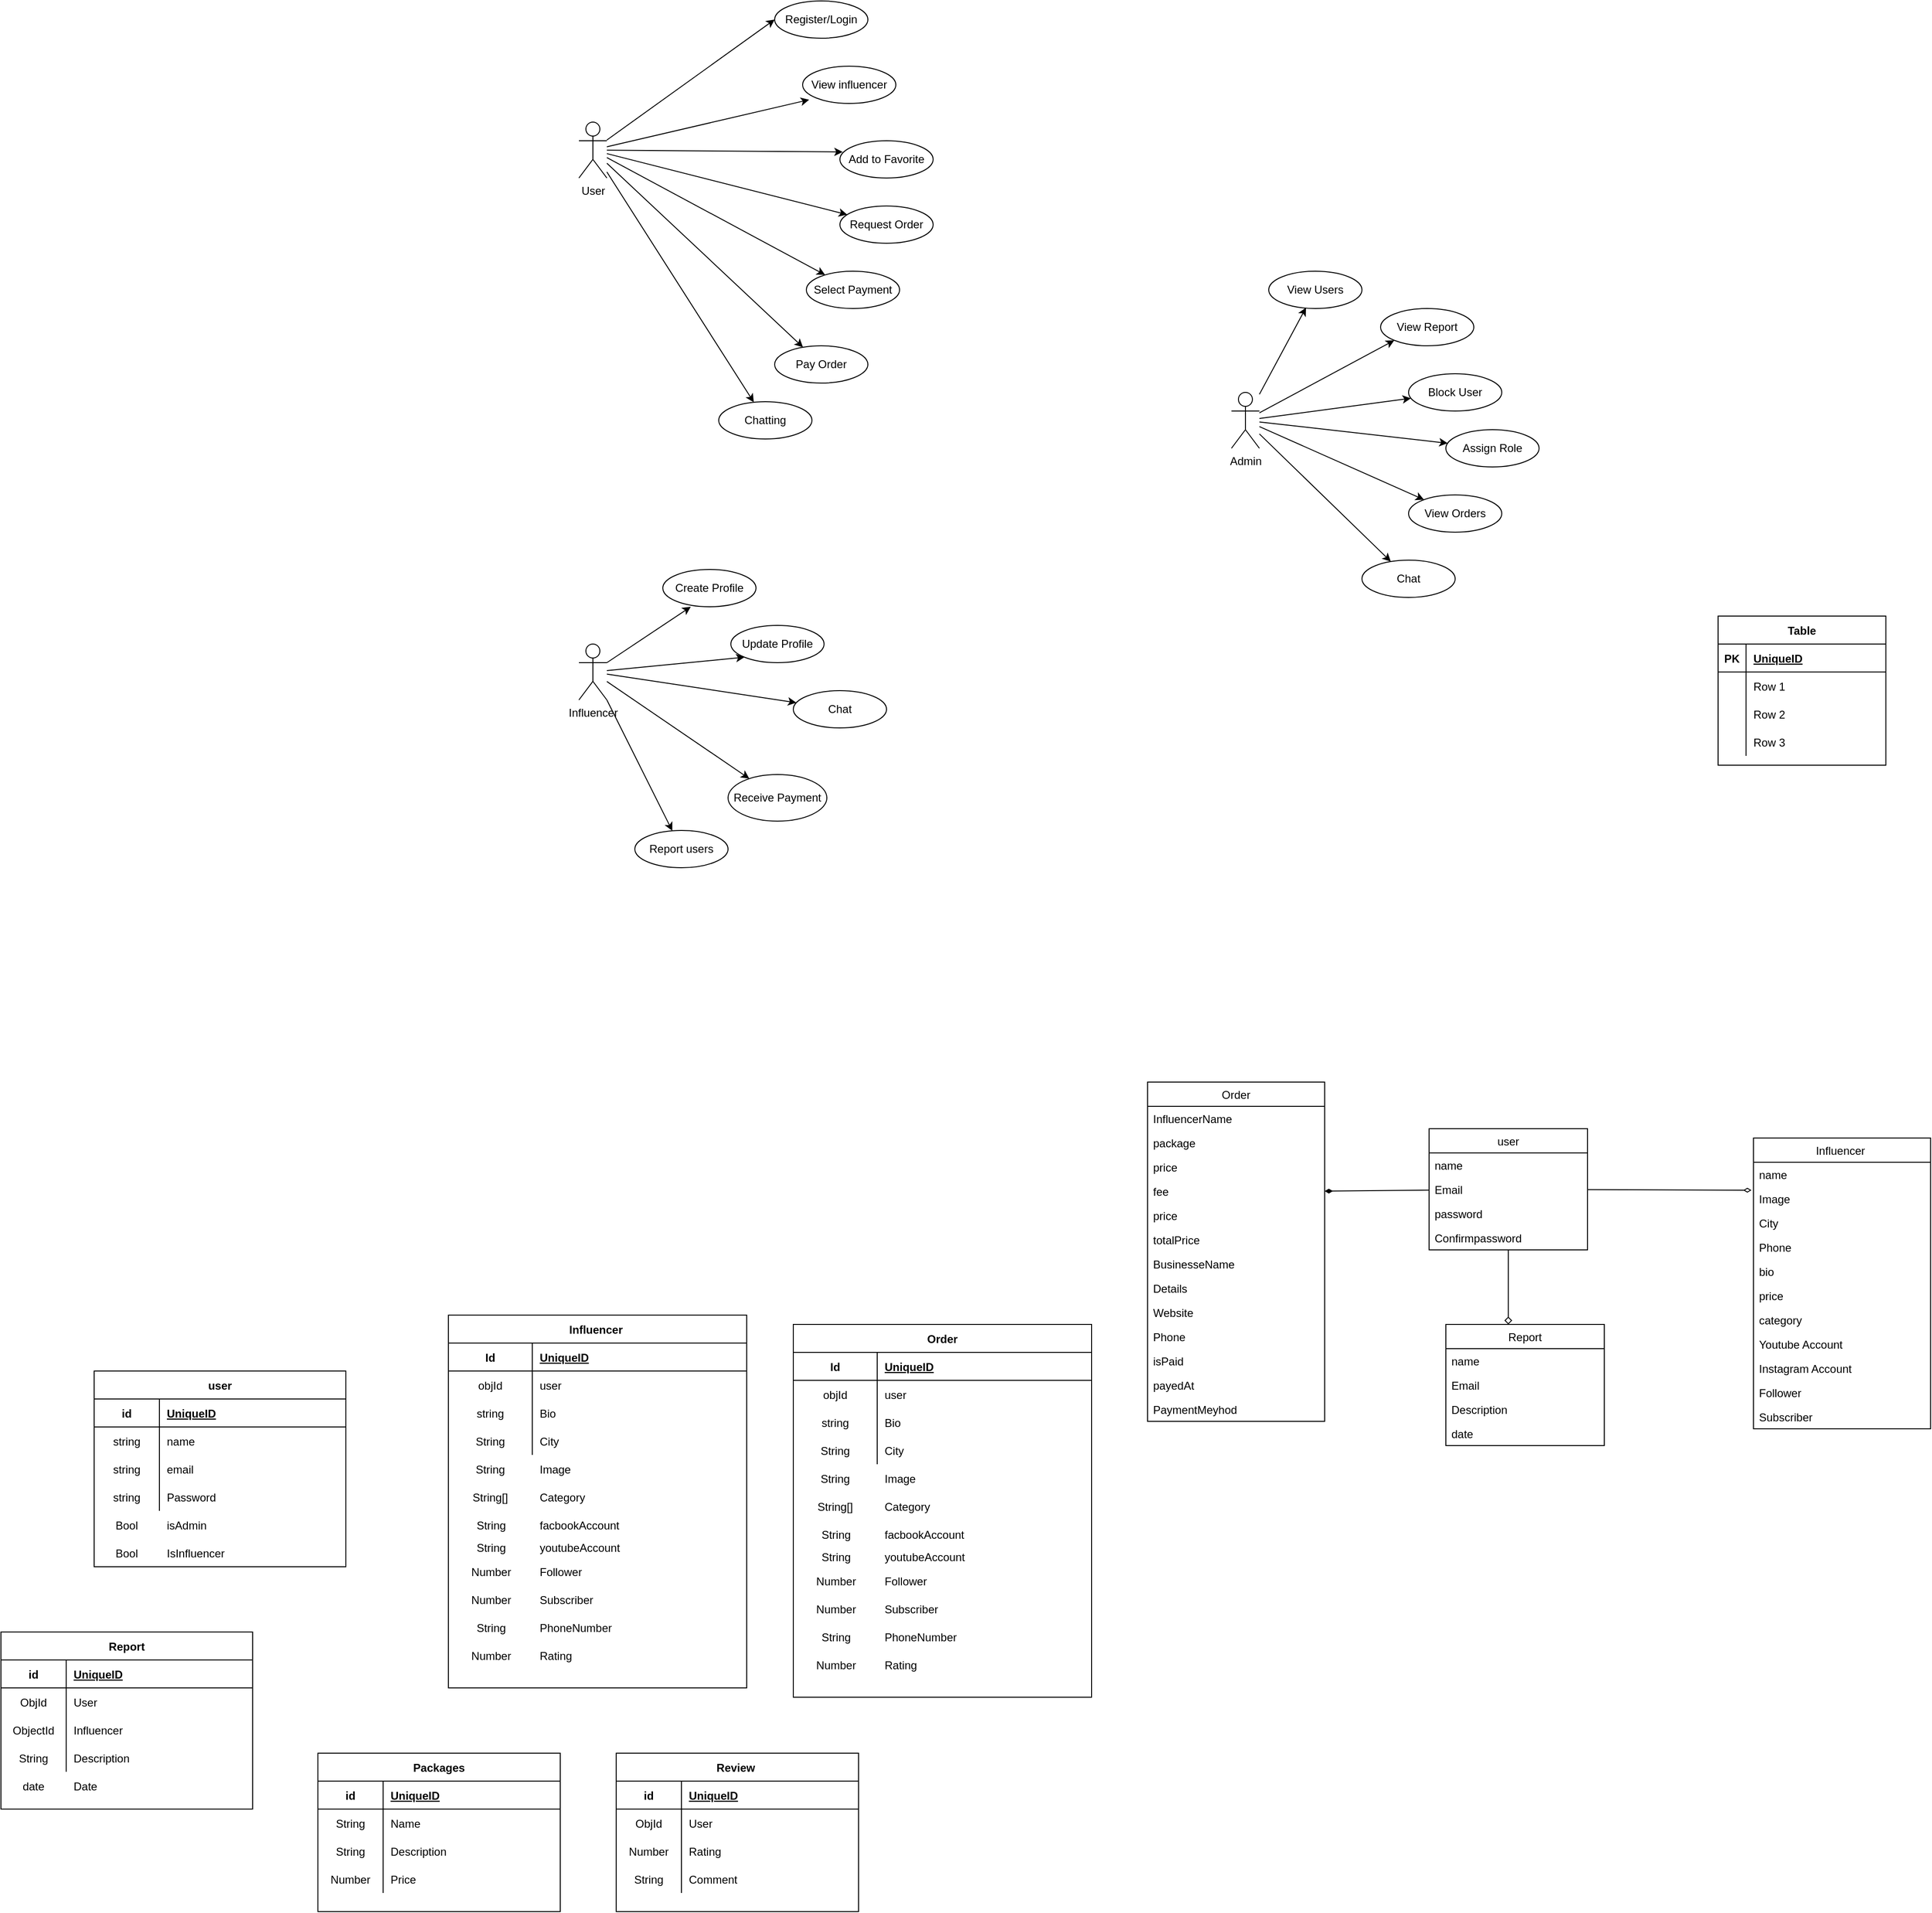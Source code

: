 <mxfile version="14.8.0" type="github">
  <diagram id="4VK42Dbmwc7l5CnfM7Ee" name="Page-1">
    <mxGraphModel dx="2253" dy="825" grid="1" gridSize="10" guides="1" tooltips="1" connect="1" arrows="1" fold="1" page="1" pageScale="1" pageWidth="827" pageHeight="1169" math="0" shadow="0">
      <root>
        <mxCell id="0" />
        <mxCell id="1" parent="0" />
        <mxCell id="XOTThE4RcaoDm8LRYg5e-11" style="rounded=0;orthogonalLoop=1;jettySize=auto;html=1;entryX=0;entryY=0.5;entryDx=0;entryDy=0;" edge="1" parent="1" source="XOTThE4RcaoDm8LRYg5e-1" target="XOTThE4RcaoDm8LRYg5e-3">
          <mxGeometry relative="1" as="geometry" />
        </mxCell>
        <mxCell id="XOTThE4RcaoDm8LRYg5e-12" style="edgeStyle=none;rounded=0;orthogonalLoop=1;jettySize=auto;html=1;entryX=0.07;entryY=0.9;entryDx=0;entryDy=0;entryPerimeter=0;" edge="1" parent="1" source="XOTThE4RcaoDm8LRYg5e-1" target="XOTThE4RcaoDm8LRYg5e-4">
          <mxGeometry relative="1" as="geometry" />
        </mxCell>
        <mxCell id="XOTThE4RcaoDm8LRYg5e-13" style="edgeStyle=none;rounded=0;orthogonalLoop=1;jettySize=auto;html=1;entryX=0.03;entryY=0.3;entryDx=0;entryDy=0;entryPerimeter=0;" edge="1" parent="1" source="XOTThE4RcaoDm8LRYg5e-1" target="XOTThE4RcaoDm8LRYg5e-5">
          <mxGeometry relative="1" as="geometry" />
        </mxCell>
        <mxCell id="XOTThE4RcaoDm8LRYg5e-14" style="edgeStyle=none;rounded=0;orthogonalLoop=1;jettySize=auto;html=1;" edge="1" parent="1" source="XOTThE4RcaoDm8LRYg5e-1" target="XOTThE4RcaoDm8LRYg5e-6">
          <mxGeometry relative="1" as="geometry" />
        </mxCell>
        <mxCell id="XOTThE4RcaoDm8LRYg5e-15" style="edgeStyle=none;rounded=0;orthogonalLoop=1;jettySize=auto;html=1;" edge="1" parent="1" source="XOTThE4RcaoDm8LRYg5e-1" target="XOTThE4RcaoDm8LRYg5e-7">
          <mxGeometry relative="1" as="geometry" />
        </mxCell>
        <mxCell id="XOTThE4RcaoDm8LRYg5e-16" style="edgeStyle=none;rounded=0;orthogonalLoop=1;jettySize=auto;html=1;" edge="1" parent="1" source="XOTThE4RcaoDm8LRYg5e-1" target="XOTThE4RcaoDm8LRYg5e-9">
          <mxGeometry relative="1" as="geometry" />
        </mxCell>
        <mxCell id="XOTThE4RcaoDm8LRYg5e-17" style="edgeStyle=none;rounded=0;orthogonalLoop=1;jettySize=auto;html=1;" edge="1" parent="1" source="XOTThE4RcaoDm8LRYg5e-1" target="XOTThE4RcaoDm8LRYg5e-10">
          <mxGeometry relative="1" as="geometry" />
        </mxCell>
        <mxCell id="XOTThE4RcaoDm8LRYg5e-1" value="User" style="shape=umlActor;verticalLabelPosition=bottom;verticalAlign=top;html=1;outlineConnect=0;" vertex="1" parent="1">
          <mxGeometry x="120" y="320" width="30" height="60" as="geometry" />
        </mxCell>
        <mxCell id="XOTThE4RcaoDm8LRYg5e-3" value="Register/Login" style="ellipse;whiteSpace=wrap;html=1;align=center;" vertex="1" parent="1">
          <mxGeometry x="330" y="190" width="100" height="40" as="geometry" />
        </mxCell>
        <mxCell id="XOTThE4RcaoDm8LRYg5e-4" value="View influencer" style="ellipse;whiteSpace=wrap;html=1;align=center;" vertex="1" parent="1">
          <mxGeometry x="360" y="260" width="100" height="40" as="geometry" />
        </mxCell>
        <mxCell id="XOTThE4RcaoDm8LRYg5e-5" value="Add to Favorite" style="ellipse;whiteSpace=wrap;html=1;align=center;" vertex="1" parent="1">
          <mxGeometry x="400" y="340" width="100" height="40" as="geometry" />
        </mxCell>
        <mxCell id="XOTThE4RcaoDm8LRYg5e-6" value="Request Order" style="ellipse;whiteSpace=wrap;html=1;align=center;" vertex="1" parent="1">
          <mxGeometry x="400" y="410" width="100" height="40" as="geometry" />
        </mxCell>
        <mxCell id="XOTThE4RcaoDm8LRYg5e-7" value="Select Payment" style="ellipse;whiteSpace=wrap;html=1;align=center;" vertex="1" parent="1">
          <mxGeometry x="364" y="480" width="100" height="40" as="geometry" />
        </mxCell>
        <mxCell id="XOTThE4RcaoDm8LRYg5e-9" value="Pay Order" style="ellipse;whiteSpace=wrap;html=1;align=center;" vertex="1" parent="1">
          <mxGeometry x="330" y="560" width="100" height="40" as="geometry" />
        </mxCell>
        <mxCell id="XOTThE4RcaoDm8LRYg5e-10" value="Chatting" style="ellipse;whiteSpace=wrap;html=1;align=center;" vertex="1" parent="1">
          <mxGeometry x="270" y="620" width="100" height="40" as="geometry" />
        </mxCell>
        <mxCell id="XOTThE4RcaoDm8LRYg5e-26" style="edgeStyle=none;rounded=0;orthogonalLoop=1;jettySize=auto;html=1;" edge="1" parent="1" source="XOTThE4RcaoDm8LRYg5e-18">
          <mxGeometry relative="1" as="geometry">
            <mxPoint x="240" y="840" as="targetPoint" />
          </mxGeometry>
        </mxCell>
        <mxCell id="XOTThE4RcaoDm8LRYg5e-27" style="edgeStyle=none;rounded=0;orthogonalLoop=1;jettySize=auto;html=1;entryX=0;entryY=1;entryDx=0;entryDy=0;" edge="1" parent="1" source="XOTThE4RcaoDm8LRYg5e-18" target="XOTThE4RcaoDm8LRYg5e-22">
          <mxGeometry relative="1" as="geometry" />
        </mxCell>
        <mxCell id="XOTThE4RcaoDm8LRYg5e-28" style="edgeStyle=none;rounded=0;orthogonalLoop=1;jettySize=auto;html=1;" edge="1" parent="1" source="XOTThE4RcaoDm8LRYg5e-18" target="XOTThE4RcaoDm8LRYg5e-23">
          <mxGeometry relative="1" as="geometry" />
        </mxCell>
        <mxCell id="XOTThE4RcaoDm8LRYg5e-29" style="edgeStyle=none;rounded=0;orthogonalLoop=1;jettySize=auto;html=1;" edge="1" parent="1" source="XOTThE4RcaoDm8LRYg5e-18" target="XOTThE4RcaoDm8LRYg5e-24">
          <mxGeometry relative="1" as="geometry" />
        </mxCell>
        <mxCell id="XOTThE4RcaoDm8LRYg5e-30" style="edgeStyle=none;rounded=0;orthogonalLoop=1;jettySize=auto;html=1;" edge="1" parent="1" source="XOTThE4RcaoDm8LRYg5e-18" target="XOTThE4RcaoDm8LRYg5e-25">
          <mxGeometry relative="1" as="geometry" />
        </mxCell>
        <mxCell id="XOTThE4RcaoDm8LRYg5e-18" value="Influencer" style="shape=umlActor;verticalLabelPosition=bottom;verticalAlign=top;html=1;outlineConnect=0;" vertex="1" parent="1">
          <mxGeometry x="120" y="880" width="30" height="60" as="geometry" />
        </mxCell>
        <mxCell id="XOTThE4RcaoDm8LRYg5e-21" value="Create Profile" style="ellipse;whiteSpace=wrap;html=1;align=center;" vertex="1" parent="1">
          <mxGeometry x="210" y="800" width="100" height="40" as="geometry" />
        </mxCell>
        <mxCell id="XOTThE4RcaoDm8LRYg5e-22" value="Update Profile" style="ellipse;whiteSpace=wrap;html=1;align=center;" vertex="1" parent="1">
          <mxGeometry x="283" y="860" width="100" height="40" as="geometry" />
        </mxCell>
        <mxCell id="XOTThE4RcaoDm8LRYg5e-23" value="Chat" style="ellipse;whiteSpace=wrap;html=1;align=center;" vertex="1" parent="1">
          <mxGeometry x="350" y="930" width="100" height="40" as="geometry" />
        </mxCell>
        <mxCell id="XOTThE4RcaoDm8LRYg5e-24" value="Receive Payment" style="ellipse;whiteSpace=wrap;html=1;align=center;" vertex="1" parent="1">
          <mxGeometry x="280" y="1020" width="106" height="50" as="geometry" />
        </mxCell>
        <mxCell id="XOTThE4RcaoDm8LRYg5e-25" value="Report users" style="ellipse;whiteSpace=wrap;html=1;align=center;" vertex="1" parent="1">
          <mxGeometry x="180" y="1080" width="100" height="40" as="geometry" />
        </mxCell>
        <mxCell id="XOTThE4RcaoDm8LRYg5e-41" style="edgeStyle=none;rounded=0;orthogonalLoop=1;jettySize=auto;html=1;entryX=0.4;entryY=0.975;entryDx=0;entryDy=0;entryPerimeter=0;" edge="1" parent="1" source="XOTThE4RcaoDm8LRYg5e-33" target="XOTThE4RcaoDm8LRYg5e-34">
          <mxGeometry relative="1" as="geometry" />
        </mxCell>
        <mxCell id="XOTThE4RcaoDm8LRYg5e-42" style="edgeStyle=none;rounded=0;orthogonalLoop=1;jettySize=auto;html=1;entryX=0;entryY=1;entryDx=0;entryDy=0;" edge="1" parent="1" source="XOTThE4RcaoDm8LRYg5e-33" target="XOTThE4RcaoDm8LRYg5e-35">
          <mxGeometry relative="1" as="geometry" />
        </mxCell>
        <mxCell id="XOTThE4RcaoDm8LRYg5e-43" style="edgeStyle=none;rounded=0;orthogonalLoop=1;jettySize=auto;html=1;" edge="1" parent="1" source="XOTThE4RcaoDm8LRYg5e-33" target="XOTThE4RcaoDm8LRYg5e-36">
          <mxGeometry relative="1" as="geometry" />
        </mxCell>
        <mxCell id="XOTThE4RcaoDm8LRYg5e-44" style="edgeStyle=none;rounded=0;orthogonalLoop=1;jettySize=auto;html=1;" edge="1" parent="1" source="XOTThE4RcaoDm8LRYg5e-33" target="XOTThE4RcaoDm8LRYg5e-37">
          <mxGeometry relative="1" as="geometry" />
        </mxCell>
        <mxCell id="XOTThE4RcaoDm8LRYg5e-45" style="edgeStyle=none;rounded=0;orthogonalLoop=1;jettySize=auto;html=1;" edge="1" parent="1" source="XOTThE4RcaoDm8LRYg5e-33" target="XOTThE4RcaoDm8LRYg5e-38">
          <mxGeometry relative="1" as="geometry" />
        </mxCell>
        <mxCell id="XOTThE4RcaoDm8LRYg5e-46" style="edgeStyle=none;rounded=0;orthogonalLoop=1;jettySize=auto;html=1;" edge="1" parent="1" source="XOTThE4RcaoDm8LRYg5e-33" target="XOTThE4RcaoDm8LRYg5e-39">
          <mxGeometry relative="1" as="geometry" />
        </mxCell>
        <mxCell id="XOTThE4RcaoDm8LRYg5e-33" value="Admin" style="shape=umlActor;verticalLabelPosition=bottom;verticalAlign=top;html=1;outlineConnect=0;" vertex="1" parent="1">
          <mxGeometry x="820" y="610" width="30" height="60" as="geometry" />
        </mxCell>
        <mxCell id="XOTThE4RcaoDm8LRYg5e-34" value="View Users" style="ellipse;whiteSpace=wrap;html=1;align=center;" vertex="1" parent="1">
          <mxGeometry x="860" y="480" width="100" height="40" as="geometry" />
        </mxCell>
        <mxCell id="XOTThE4RcaoDm8LRYg5e-35" value="View Report" style="ellipse;whiteSpace=wrap;html=1;align=center;" vertex="1" parent="1">
          <mxGeometry x="980" y="520" width="100" height="40" as="geometry" />
        </mxCell>
        <mxCell id="XOTThE4RcaoDm8LRYg5e-36" value="Block User" style="ellipse;whiteSpace=wrap;html=1;align=center;" vertex="1" parent="1">
          <mxGeometry x="1010" y="590" width="100" height="40" as="geometry" />
        </mxCell>
        <mxCell id="XOTThE4RcaoDm8LRYg5e-37" value="Assign Role" style="ellipse;whiteSpace=wrap;html=1;align=center;" vertex="1" parent="1">
          <mxGeometry x="1050" y="650" width="100" height="40" as="geometry" />
        </mxCell>
        <mxCell id="XOTThE4RcaoDm8LRYg5e-38" value="View Orders" style="ellipse;whiteSpace=wrap;html=1;align=center;" vertex="1" parent="1">
          <mxGeometry x="1010" y="720" width="100" height="40" as="geometry" />
        </mxCell>
        <mxCell id="XOTThE4RcaoDm8LRYg5e-39" value="Chat" style="ellipse;whiteSpace=wrap;html=1;align=center;" vertex="1" parent="1">
          <mxGeometry x="960" y="790" width="100" height="40" as="geometry" />
        </mxCell>
        <mxCell id="XOTThE4RcaoDm8LRYg5e-110" style="edgeStyle=none;rounded=0;orthogonalLoop=1;jettySize=auto;html=1;entryX=0.394;entryY=0;entryDx=0;entryDy=0;entryPerimeter=0;endArrow=diamond;endFill=0;" edge="1" parent="1" source="XOTThE4RcaoDm8LRYg5e-47" target="XOTThE4RcaoDm8LRYg5e-89">
          <mxGeometry relative="1" as="geometry" />
        </mxCell>
        <mxCell id="XOTThE4RcaoDm8LRYg5e-47" value="user" style="swimlane;fontStyle=0;childLayout=stackLayout;horizontal=1;startSize=26;fillColor=none;horizontalStack=0;resizeParent=1;resizeParentMax=0;resizeLast=0;collapsible=1;marginBottom=0;" vertex="1" parent="1">
          <mxGeometry x="1032" y="1400" width="170" height="130" as="geometry" />
        </mxCell>
        <mxCell id="XOTThE4RcaoDm8LRYg5e-48" value="name" style="text;strokeColor=none;fillColor=none;align=left;verticalAlign=top;spacingLeft=4;spacingRight=4;overflow=hidden;rotatable=0;points=[[0,0.5],[1,0.5]];portConstraint=eastwest;" vertex="1" parent="XOTThE4RcaoDm8LRYg5e-47">
          <mxGeometry y="26" width="170" height="26" as="geometry" />
        </mxCell>
        <mxCell id="XOTThE4RcaoDm8LRYg5e-49" value="Email" style="text;strokeColor=none;fillColor=none;align=left;verticalAlign=top;spacingLeft=4;spacingRight=4;overflow=hidden;rotatable=0;points=[[0,0.5],[1,0.5]];portConstraint=eastwest;" vertex="1" parent="XOTThE4RcaoDm8LRYg5e-47">
          <mxGeometry y="52" width="170" height="26" as="geometry" />
        </mxCell>
        <mxCell id="XOTThE4RcaoDm8LRYg5e-50" value="password" style="text;strokeColor=none;fillColor=none;align=left;verticalAlign=top;spacingLeft=4;spacingRight=4;overflow=hidden;rotatable=0;points=[[0,0.5],[1,0.5]];portConstraint=eastwest;" vertex="1" parent="XOTThE4RcaoDm8LRYg5e-47">
          <mxGeometry y="78" width="170" height="26" as="geometry" />
        </mxCell>
        <mxCell id="XOTThE4RcaoDm8LRYg5e-51" value="Confirmpassword" style="text;strokeColor=none;fillColor=none;align=left;verticalAlign=top;spacingLeft=4;spacingRight=4;overflow=hidden;rotatable=0;points=[[0,0.5],[1,0.5]];portConstraint=eastwest;" vertex="1" parent="XOTThE4RcaoDm8LRYg5e-47">
          <mxGeometry y="104" width="170" height="26" as="geometry" />
        </mxCell>
        <mxCell id="XOTThE4RcaoDm8LRYg5e-52" value="Influencer " style="swimlane;fontStyle=0;childLayout=stackLayout;horizontal=1;startSize=26;fillColor=none;horizontalStack=0;resizeParent=1;resizeParentMax=0;resizeLast=0;collapsible=1;marginBottom=0;" vertex="1" parent="1">
          <mxGeometry x="1380" y="1410" width="190" height="312" as="geometry" />
        </mxCell>
        <mxCell id="XOTThE4RcaoDm8LRYg5e-53" value="name" style="text;strokeColor=none;fillColor=none;align=left;verticalAlign=top;spacingLeft=4;spacingRight=4;overflow=hidden;rotatable=0;points=[[0,0.5],[1,0.5]];portConstraint=eastwest;" vertex="1" parent="XOTThE4RcaoDm8LRYg5e-52">
          <mxGeometry y="26" width="190" height="26" as="geometry" />
        </mxCell>
        <mxCell id="XOTThE4RcaoDm8LRYg5e-54" value="Image" style="text;strokeColor=none;fillColor=none;align=left;verticalAlign=top;spacingLeft=4;spacingRight=4;overflow=hidden;rotatable=0;points=[[0,0.5],[1,0.5]];portConstraint=eastwest;" vertex="1" parent="XOTThE4RcaoDm8LRYg5e-52">
          <mxGeometry y="52" width="190" height="26" as="geometry" />
        </mxCell>
        <mxCell id="XOTThE4RcaoDm8LRYg5e-55" value="City" style="text;strokeColor=none;fillColor=none;align=left;verticalAlign=top;spacingLeft=4;spacingRight=4;overflow=hidden;rotatable=0;points=[[0,0.5],[1,0.5]];portConstraint=eastwest;" vertex="1" parent="XOTThE4RcaoDm8LRYg5e-52">
          <mxGeometry y="78" width="190" height="26" as="geometry" />
        </mxCell>
        <mxCell id="XOTThE4RcaoDm8LRYg5e-57" value="Phone" style="text;strokeColor=none;fillColor=none;align=left;verticalAlign=top;spacingLeft=4;spacingRight=4;overflow=hidden;rotatable=0;points=[[0,0.5],[1,0.5]];portConstraint=eastwest;" vertex="1" parent="XOTThE4RcaoDm8LRYg5e-52">
          <mxGeometry y="104" width="190" height="26" as="geometry" />
        </mxCell>
        <mxCell id="XOTThE4RcaoDm8LRYg5e-64" value="bio" style="text;strokeColor=none;fillColor=none;align=left;verticalAlign=top;spacingLeft=4;spacingRight=4;overflow=hidden;rotatable=0;points=[[0,0.5],[1,0.5]];portConstraint=eastwest;" vertex="1" parent="XOTThE4RcaoDm8LRYg5e-52">
          <mxGeometry y="130" width="190" height="26" as="geometry" />
        </mxCell>
        <mxCell id="XOTThE4RcaoDm8LRYg5e-56" value="price" style="text;strokeColor=none;fillColor=none;align=left;verticalAlign=top;spacingLeft=4;spacingRight=4;overflow=hidden;rotatable=0;points=[[0,0.5],[1,0.5]];portConstraint=eastwest;" vertex="1" parent="XOTThE4RcaoDm8LRYg5e-52">
          <mxGeometry y="156" width="190" height="26" as="geometry" />
        </mxCell>
        <mxCell id="XOTThE4RcaoDm8LRYg5e-65" value="category" style="text;strokeColor=none;fillColor=none;align=left;verticalAlign=top;spacingLeft=4;spacingRight=4;overflow=hidden;rotatable=0;points=[[0,0.5],[1,0.5]];portConstraint=eastwest;" vertex="1" parent="XOTThE4RcaoDm8LRYg5e-52">
          <mxGeometry y="182" width="190" height="26" as="geometry" />
        </mxCell>
        <mxCell id="XOTThE4RcaoDm8LRYg5e-67" value="Youtube Account" style="text;strokeColor=none;fillColor=none;align=left;verticalAlign=top;spacingLeft=4;spacingRight=4;overflow=hidden;rotatable=0;points=[[0,0.5],[1,0.5]];portConstraint=eastwest;" vertex="1" parent="XOTThE4RcaoDm8LRYg5e-52">
          <mxGeometry y="208" width="190" height="26" as="geometry" />
        </mxCell>
        <mxCell id="XOTThE4RcaoDm8LRYg5e-69" value="Instagram Account" style="text;strokeColor=none;fillColor=none;align=left;verticalAlign=top;spacingLeft=4;spacingRight=4;overflow=hidden;rotatable=0;points=[[0,0.5],[1,0.5]];portConstraint=eastwest;" vertex="1" parent="XOTThE4RcaoDm8LRYg5e-52">
          <mxGeometry y="234" width="190" height="26" as="geometry" />
        </mxCell>
        <mxCell id="XOTThE4RcaoDm8LRYg5e-68" value="Follower" style="text;strokeColor=none;fillColor=none;align=left;verticalAlign=top;spacingLeft=4;spacingRight=4;overflow=hidden;rotatable=0;points=[[0,0.5],[1,0.5]];portConstraint=eastwest;" vertex="1" parent="XOTThE4RcaoDm8LRYg5e-52">
          <mxGeometry y="260" width="190" height="26" as="geometry" />
        </mxCell>
        <mxCell id="XOTThE4RcaoDm8LRYg5e-66" value="Subscriber" style="text;strokeColor=none;fillColor=none;align=left;verticalAlign=top;spacingLeft=4;spacingRight=4;overflow=hidden;rotatable=0;points=[[0,0.5],[1,0.5]];portConstraint=eastwest;" vertex="1" parent="XOTThE4RcaoDm8LRYg5e-52">
          <mxGeometry y="286" width="190" height="26" as="geometry" />
        </mxCell>
        <mxCell id="XOTThE4RcaoDm8LRYg5e-70" value="Order" style="swimlane;fontStyle=0;childLayout=stackLayout;horizontal=1;startSize=26;fillColor=none;horizontalStack=0;resizeParent=1;resizeParentMax=0;resizeLast=0;collapsible=1;marginBottom=0;" vertex="1" parent="1">
          <mxGeometry x="730" y="1350" width="190" height="364" as="geometry" />
        </mxCell>
        <mxCell id="XOTThE4RcaoDm8LRYg5e-71" value="InfluencerName" style="text;strokeColor=none;fillColor=none;align=left;verticalAlign=top;spacingLeft=4;spacingRight=4;overflow=hidden;rotatable=0;points=[[0,0.5],[1,0.5]];portConstraint=eastwest;" vertex="1" parent="XOTThE4RcaoDm8LRYg5e-70">
          <mxGeometry y="26" width="190" height="26" as="geometry" />
        </mxCell>
        <mxCell id="XOTThE4RcaoDm8LRYg5e-72" value="package" style="text;strokeColor=none;fillColor=none;align=left;verticalAlign=top;spacingLeft=4;spacingRight=4;overflow=hidden;rotatable=0;points=[[0,0.5],[1,0.5]];portConstraint=eastwest;" vertex="1" parent="XOTThE4RcaoDm8LRYg5e-70">
          <mxGeometry y="52" width="190" height="26" as="geometry" />
        </mxCell>
        <mxCell id="XOTThE4RcaoDm8LRYg5e-73" value="price" style="text;strokeColor=none;fillColor=none;align=left;verticalAlign=top;spacingLeft=4;spacingRight=4;overflow=hidden;rotatable=0;points=[[0,0.5],[1,0.5]];portConstraint=eastwest;" vertex="1" parent="XOTThE4RcaoDm8LRYg5e-70">
          <mxGeometry y="78" width="190" height="26" as="geometry" />
        </mxCell>
        <mxCell id="XOTThE4RcaoDm8LRYg5e-74" value="fee" style="text;strokeColor=none;fillColor=none;align=left;verticalAlign=top;spacingLeft=4;spacingRight=4;overflow=hidden;rotatable=0;points=[[0,0.5],[1,0.5]];portConstraint=eastwest;" vertex="1" parent="XOTThE4RcaoDm8LRYg5e-70">
          <mxGeometry y="104" width="190" height="26" as="geometry" />
        </mxCell>
        <mxCell id="XOTThE4RcaoDm8LRYg5e-75" value="price" style="text;strokeColor=none;fillColor=none;align=left;verticalAlign=top;spacingLeft=4;spacingRight=4;overflow=hidden;rotatable=0;points=[[0,0.5],[1,0.5]];portConstraint=eastwest;" vertex="1" parent="XOTThE4RcaoDm8LRYg5e-70">
          <mxGeometry y="130" width="190" height="26" as="geometry" />
        </mxCell>
        <mxCell id="XOTThE4RcaoDm8LRYg5e-76" value="totalPrice" style="text;strokeColor=none;fillColor=none;align=left;verticalAlign=top;spacingLeft=4;spacingRight=4;overflow=hidden;rotatable=0;points=[[0,0.5],[1,0.5]];portConstraint=eastwest;" vertex="1" parent="XOTThE4RcaoDm8LRYg5e-70">
          <mxGeometry y="156" width="190" height="26" as="geometry" />
        </mxCell>
        <mxCell id="XOTThE4RcaoDm8LRYg5e-77" value="BusinesseName" style="text;strokeColor=none;fillColor=none;align=left;verticalAlign=top;spacingLeft=4;spacingRight=4;overflow=hidden;rotatable=0;points=[[0,0.5],[1,0.5]];portConstraint=eastwest;" vertex="1" parent="XOTThE4RcaoDm8LRYg5e-70">
          <mxGeometry y="182" width="190" height="26" as="geometry" />
        </mxCell>
        <mxCell id="XOTThE4RcaoDm8LRYg5e-78" value="Details" style="text;strokeColor=none;fillColor=none;align=left;verticalAlign=top;spacingLeft=4;spacingRight=4;overflow=hidden;rotatable=0;points=[[0,0.5],[1,0.5]];portConstraint=eastwest;" vertex="1" parent="XOTThE4RcaoDm8LRYg5e-70">
          <mxGeometry y="208" width="190" height="26" as="geometry" />
        </mxCell>
        <mxCell id="XOTThE4RcaoDm8LRYg5e-79" value="Website" style="text;strokeColor=none;fillColor=none;align=left;verticalAlign=top;spacingLeft=4;spacingRight=4;overflow=hidden;rotatable=0;points=[[0,0.5],[1,0.5]];portConstraint=eastwest;" vertex="1" parent="XOTThE4RcaoDm8LRYg5e-70">
          <mxGeometry y="234" width="190" height="26" as="geometry" />
        </mxCell>
        <mxCell id="XOTThE4RcaoDm8LRYg5e-80" value="Phone" style="text;strokeColor=none;fillColor=none;align=left;verticalAlign=top;spacingLeft=4;spacingRight=4;overflow=hidden;rotatable=0;points=[[0,0.5],[1,0.5]];portConstraint=eastwest;" vertex="1" parent="XOTThE4RcaoDm8LRYg5e-70">
          <mxGeometry y="260" width="190" height="26" as="geometry" />
        </mxCell>
        <mxCell id="XOTThE4RcaoDm8LRYg5e-82" value="isPaid" style="text;strokeColor=none;fillColor=none;align=left;verticalAlign=top;spacingLeft=4;spacingRight=4;overflow=hidden;rotatable=0;points=[[0,0.5],[1,0.5]];portConstraint=eastwest;" vertex="1" parent="XOTThE4RcaoDm8LRYg5e-70">
          <mxGeometry y="286" width="190" height="26" as="geometry" />
        </mxCell>
        <mxCell id="XOTThE4RcaoDm8LRYg5e-83" value="payedAt" style="text;strokeColor=none;fillColor=none;align=left;verticalAlign=top;spacingLeft=4;spacingRight=4;overflow=hidden;rotatable=0;points=[[0,0.5],[1,0.5]];portConstraint=eastwest;" vertex="1" parent="XOTThE4RcaoDm8LRYg5e-70">
          <mxGeometry y="312" width="190" height="26" as="geometry" />
        </mxCell>
        <mxCell id="XOTThE4RcaoDm8LRYg5e-81" value="PaymentMeyhod" style="text;strokeColor=none;fillColor=none;align=left;verticalAlign=top;spacingLeft=4;spacingRight=4;overflow=hidden;rotatable=0;points=[[0,0.5],[1,0.5]];portConstraint=eastwest;" vertex="1" parent="XOTThE4RcaoDm8LRYg5e-70">
          <mxGeometry y="338" width="190" height="26" as="geometry" />
        </mxCell>
        <mxCell id="XOTThE4RcaoDm8LRYg5e-89" value="Report" style="swimlane;fontStyle=0;childLayout=stackLayout;horizontal=1;startSize=26;fillColor=none;horizontalStack=0;resizeParent=1;resizeParentMax=0;resizeLast=0;collapsible=1;marginBottom=0;" vertex="1" parent="1">
          <mxGeometry x="1050" y="1610" width="170" height="130" as="geometry" />
        </mxCell>
        <mxCell id="XOTThE4RcaoDm8LRYg5e-90" value="name" style="text;strokeColor=none;fillColor=none;align=left;verticalAlign=top;spacingLeft=4;spacingRight=4;overflow=hidden;rotatable=0;points=[[0,0.5],[1,0.5]];portConstraint=eastwest;" vertex="1" parent="XOTThE4RcaoDm8LRYg5e-89">
          <mxGeometry y="26" width="170" height="26" as="geometry" />
        </mxCell>
        <mxCell id="XOTThE4RcaoDm8LRYg5e-91" value="Email" style="text;strokeColor=none;fillColor=none;align=left;verticalAlign=top;spacingLeft=4;spacingRight=4;overflow=hidden;rotatable=0;points=[[0,0.5],[1,0.5]];portConstraint=eastwest;" vertex="1" parent="XOTThE4RcaoDm8LRYg5e-89">
          <mxGeometry y="52" width="170" height="26" as="geometry" />
        </mxCell>
        <mxCell id="XOTThE4RcaoDm8LRYg5e-92" value="Description " style="text;strokeColor=none;fillColor=none;align=left;verticalAlign=top;spacingLeft=4;spacingRight=4;overflow=hidden;rotatable=0;points=[[0,0.5],[1,0.5]];portConstraint=eastwest;" vertex="1" parent="XOTThE4RcaoDm8LRYg5e-89">
          <mxGeometry y="78" width="170" height="26" as="geometry" />
        </mxCell>
        <mxCell id="XOTThE4RcaoDm8LRYg5e-93" value="date" style="text;strokeColor=none;fillColor=none;align=left;verticalAlign=top;spacingLeft=4;spacingRight=4;overflow=hidden;rotatable=0;points=[[0,0.5],[1,0.5]];portConstraint=eastwest;" vertex="1" parent="XOTThE4RcaoDm8LRYg5e-89">
          <mxGeometry y="104" width="170" height="26" as="geometry" />
        </mxCell>
        <mxCell id="XOTThE4RcaoDm8LRYg5e-94" value="Table" style="shape=table;startSize=30;container=1;collapsible=1;childLayout=tableLayout;fixedRows=1;rowLines=0;fontStyle=1;align=center;resizeLast=1;" vertex="1" parent="1">
          <mxGeometry x="1342" y="850" width="180" height="160" as="geometry" />
        </mxCell>
        <mxCell id="XOTThE4RcaoDm8LRYg5e-95" value="" style="shape=partialRectangle;collapsible=0;dropTarget=0;pointerEvents=0;fillColor=none;top=0;left=0;bottom=1;right=0;points=[[0,0.5],[1,0.5]];portConstraint=eastwest;" vertex="1" parent="XOTThE4RcaoDm8LRYg5e-94">
          <mxGeometry y="30" width="180" height="30" as="geometry" />
        </mxCell>
        <mxCell id="XOTThE4RcaoDm8LRYg5e-96" value="PK" style="shape=partialRectangle;connectable=0;fillColor=none;top=0;left=0;bottom=0;right=0;fontStyle=1;overflow=hidden;" vertex="1" parent="XOTThE4RcaoDm8LRYg5e-95">
          <mxGeometry width="30" height="30" as="geometry" />
        </mxCell>
        <mxCell id="XOTThE4RcaoDm8LRYg5e-97" value="UniqueID" style="shape=partialRectangle;connectable=0;fillColor=none;top=0;left=0;bottom=0;right=0;align=left;spacingLeft=6;fontStyle=5;overflow=hidden;" vertex="1" parent="XOTThE4RcaoDm8LRYg5e-95">
          <mxGeometry x="30" width="150" height="30" as="geometry" />
        </mxCell>
        <mxCell id="XOTThE4RcaoDm8LRYg5e-98" value="" style="shape=partialRectangle;collapsible=0;dropTarget=0;pointerEvents=0;fillColor=none;top=0;left=0;bottom=0;right=0;points=[[0,0.5],[1,0.5]];portConstraint=eastwest;" vertex="1" parent="XOTThE4RcaoDm8LRYg5e-94">
          <mxGeometry y="60" width="180" height="30" as="geometry" />
        </mxCell>
        <mxCell id="XOTThE4RcaoDm8LRYg5e-99" value="" style="shape=partialRectangle;connectable=0;fillColor=none;top=0;left=0;bottom=0;right=0;editable=1;overflow=hidden;" vertex="1" parent="XOTThE4RcaoDm8LRYg5e-98">
          <mxGeometry width="30" height="30" as="geometry" />
        </mxCell>
        <mxCell id="XOTThE4RcaoDm8LRYg5e-100" value="Row 1" style="shape=partialRectangle;connectable=0;fillColor=none;top=0;left=0;bottom=0;right=0;align=left;spacingLeft=6;overflow=hidden;" vertex="1" parent="XOTThE4RcaoDm8LRYg5e-98">
          <mxGeometry x="30" width="150" height="30" as="geometry" />
        </mxCell>
        <mxCell id="XOTThE4RcaoDm8LRYg5e-101" value="" style="shape=partialRectangle;collapsible=0;dropTarget=0;pointerEvents=0;fillColor=none;top=0;left=0;bottom=0;right=0;points=[[0,0.5],[1,0.5]];portConstraint=eastwest;" vertex="1" parent="XOTThE4RcaoDm8LRYg5e-94">
          <mxGeometry y="90" width="180" height="30" as="geometry" />
        </mxCell>
        <mxCell id="XOTThE4RcaoDm8LRYg5e-102" value="" style="shape=partialRectangle;connectable=0;fillColor=none;top=0;left=0;bottom=0;right=0;editable=1;overflow=hidden;" vertex="1" parent="XOTThE4RcaoDm8LRYg5e-101">
          <mxGeometry width="30" height="30" as="geometry" />
        </mxCell>
        <mxCell id="XOTThE4RcaoDm8LRYg5e-103" value="Row 2" style="shape=partialRectangle;connectable=0;fillColor=none;top=0;left=0;bottom=0;right=0;align=left;spacingLeft=6;overflow=hidden;" vertex="1" parent="XOTThE4RcaoDm8LRYg5e-101">
          <mxGeometry x="30" width="150" height="30" as="geometry" />
        </mxCell>
        <mxCell id="XOTThE4RcaoDm8LRYg5e-104" value="" style="shape=partialRectangle;collapsible=0;dropTarget=0;pointerEvents=0;fillColor=none;top=0;left=0;bottom=0;right=0;points=[[0,0.5],[1,0.5]];portConstraint=eastwest;" vertex="1" parent="XOTThE4RcaoDm8LRYg5e-94">
          <mxGeometry y="120" width="180" height="30" as="geometry" />
        </mxCell>
        <mxCell id="XOTThE4RcaoDm8LRYg5e-105" value="" style="shape=partialRectangle;connectable=0;fillColor=none;top=0;left=0;bottom=0;right=0;editable=1;overflow=hidden;" vertex="1" parent="XOTThE4RcaoDm8LRYg5e-104">
          <mxGeometry width="30" height="30" as="geometry" />
        </mxCell>
        <mxCell id="XOTThE4RcaoDm8LRYg5e-106" value="Row 3" style="shape=partialRectangle;connectable=0;fillColor=none;top=0;left=0;bottom=0;right=0;align=left;spacingLeft=6;overflow=hidden;" vertex="1" parent="XOTThE4RcaoDm8LRYg5e-104">
          <mxGeometry x="30" width="150" height="30" as="geometry" />
        </mxCell>
        <mxCell id="XOTThE4RcaoDm8LRYg5e-111" style="edgeStyle=none;rounded=0;orthogonalLoop=1;jettySize=auto;html=1;entryX=-0.011;entryY=0.154;entryDx=0;entryDy=0;entryPerimeter=0;endArrow=diamondThin;endFill=0;" edge="1" parent="1" source="XOTThE4RcaoDm8LRYg5e-49" target="XOTThE4RcaoDm8LRYg5e-54">
          <mxGeometry relative="1" as="geometry" />
        </mxCell>
        <mxCell id="XOTThE4RcaoDm8LRYg5e-112" style="edgeStyle=none;rounded=0;orthogonalLoop=1;jettySize=auto;html=1;entryX=1;entryY=0.5;entryDx=0;entryDy=0;endArrow=diamondThin;endFill=1;" edge="1" parent="1" source="XOTThE4RcaoDm8LRYg5e-49" target="XOTThE4RcaoDm8LRYg5e-74">
          <mxGeometry relative="1" as="geometry" />
        </mxCell>
        <mxCell id="XOTThE4RcaoDm8LRYg5e-118" value="user" style="shape=table;startSize=30;container=1;collapsible=1;childLayout=tableLayout;fixedRows=1;rowLines=0;fontStyle=1;align=center;resizeLast=1;" vertex="1" parent="1">
          <mxGeometry x="-400" y="1660" width="270" height="210" as="geometry" />
        </mxCell>
        <mxCell id="XOTThE4RcaoDm8LRYg5e-119" value="" style="shape=partialRectangle;collapsible=0;dropTarget=0;pointerEvents=0;fillColor=none;top=0;left=0;bottom=1;right=0;points=[[0,0.5],[1,0.5]];portConstraint=eastwest;" vertex="1" parent="XOTThE4RcaoDm8LRYg5e-118">
          <mxGeometry y="30" width="270" height="30" as="geometry" />
        </mxCell>
        <mxCell id="XOTThE4RcaoDm8LRYg5e-120" value="id" style="shape=partialRectangle;connectable=0;fillColor=none;top=0;left=0;bottom=0;right=0;fontStyle=1;overflow=hidden;" vertex="1" parent="XOTThE4RcaoDm8LRYg5e-119">
          <mxGeometry width="70" height="30" as="geometry" />
        </mxCell>
        <mxCell id="XOTThE4RcaoDm8LRYg5e-121" value="UniqueID" style="shape=partialRectangle;connectable=0;fillColor=none;top=0;left=0;bottom=0;right=0;align=left;spacingLeft=6;fontStyle=5;overflow=hidden;" vertex="1" parent="XOTThE4RcaoDm8LRYg5e-119">
          <mxGeometry x="70" width="200" height="30" as="geometry" />
        </mxCell>
        <mxCell id="XOTThE4RcaoDm8LRYg5e-122" value="" style="shape=partialRectangle;collapsible=0;dropTarget=0;pointerEvents=0;fillColor=none;top=0;left=0;bottom=0;right=0;points=[[0,0.5],[1,0.5]];portConstraint=eastwest;" vertex="1" parent="XOTThE4RcaoDm8LRYg5e-118">
          <mxGeometry y="60" width="270" height="30" as="geometry" />
        </mxCell>
        <mxCell id="XOTThE4RcaoDm8LRYg5e-123" value="string" style="shape=partialRectangle;connectable=0;fillColor=none;top=0;left=0;bottom=0;right=0;editable=1;overflow=hidden;" vertex="1" parent="XOTThE4RcaoDm8LRYg5e-122">
          <mxGeometry width="70" height="30" as="geometry" />
        </mxCell>
        <mxCell id="XOTThE4RcaoDm8LRYg5e-124" value="name" style="shape=partialRectangle;connectable=0;fillColor=none;top=0;left=0;bottom=0;right=0;align=left;spacingLeft=6;overflow=hidden;" vertex="1" parent="XOTThE4RcaoDm8LRYg5e-122">
          <mxGeometry x="70" width="200" height="30" as="geometry" />
        </mxCell>
        <mxCell id="XOTThE4RcaoDm8LRYg5e-125" value="" style="shape=partialRectangle;collapsible=0;dropTarget=0;pointerEvents=0;fillColor=none;top=0;left=0;bottom=0;right=0;points=[[0,0.5],[1,0.5]];portConstraint=eastwest;" vertex="1" parent="XOTThE4RcaoDm8LRYg5e-118">
          <mxGeometry y="90" width="270" height="30" as="geometry" />
        </mxCell>
        <mxCell id="XOTThE4RcaoDm8LRYg5e-126" value="string" style="shape=partialRectangle;connectable=0;fillColor=none;top=0;left=0;bottom=0;right=0;editable=1;overflow=hidden;" vertex="1" parent="XOTThE4RcaoDm8LRYg5e-125">
          <mxGeometry width="70" height="30" as="geometry" />
        </mxCell>
        <mxCell id="XOTThE4RcaoDm8LRYg5e-127" value="email" style="shape=partialRectangle;connectable=0;fillColor=none;top=0;left=0;bottom=0;right=0;align=left;spacingLeft=6;overflow=hidden;" vertex="1" parent="XOTThE4RcaoDm8LRYg5e-125">
          <mxGeometry x="70" width="200" height="30" as="geometry" />
        </mxCell>
        <mxCell id="XOTThE4RcaoDm8LRYg5e-128" value="" style="shape=partialRectangle;collapsible=0;dropTarget=0;pointerEvents=0;fillColor=none;top=0;left=0;bottom=0;right=0;points=[[0,0.5],[1,0.5]];portConstraint=eastwest;" vertex="1" parent="XOTThE4RcaoDm8LRYg5e-118">
          <mxGeometry y="120" width="270" height="30" as="geometry" />
        </mxCell>
        <mxCell id="XOTThE4RcaoDm8LRYg5e-129" value="string" style="shape=partialRectangle;connectable=0;fillColor=none;top=0;left=0;bottom=0;right=0;editable=1;overflow=hidden;" vertex="1" parent="XOTThE4RcaoDm8LRYg5e-128">
          <mxGeometry width="70" height="30" as="geometry" />
        </mxCell>
        <mxCell id="XOTThE4RcaoDm8LRYg5e-130" value="Password " style="shape=partialRectangle;connectable=0;fillColor=none;top=0;left=0;bottom=0;right=0;align=left;spacingLeft=6;overflow=hidden;" vertex="1" parent="XOTThE4RcaoDm8LRYg5e-128">
          <mxGeometry x="70" width="200" height="30" as="geometry" />
        </mxCell>
        <mxCell id="XOTThE4RcaoDm8LRYg5e-131" value="" style="shape=partialRectangle;collapsible=0;dropTarget=0;pointerEvents=0;fillColor=none;top=0;left=0;bottom=0;right=0;points=[[0,0.5],[1,0.5]];portConstraint=eastwest;" vertex="1" parent="1">
          <mxGeometry x="-400" y="1810" width="260" height="30" as="geometry" />
        </mxCell>
        <mxCell id="XOTThE4RcaoDm8LRYg5e-132" value="Bool" style="shape=partialRectangle;connectable=0;fillColor=none;top=0;left=0;bottom=0;right=0;editable=1;overflow=hidden;" vertex="1" parent="XOTThE4RcaoDm8LRYg5e-131">
          <mxGeometry width="70" height="30" as="geometry" />
        </mxCell>
        <mxCell id="XOTThE4RcaoDm8LRYg5e-133" value="isAdmin" style="shape=partialRectangle;connectable=0;fillColor=none;top=0;left=0;bottom=0;right=0;align=left;spacingLeft=6;overflow=hidden;" vertex="1" parent="XOTThE4RcaoDm8LRYg5e-131">
          <mxGeometry x="70" width="190" height="30" as="geometry" />
        </mxCell>
        <mxCell id="XOTThE4RcaoDm8LRYg5e-134" value="" style="shape=partialRectangle;collapsible=0;dropTarget=0;pointerEvents=0;fillColor=none;top=0;left=0;bottom=0;right=0;points=[[0,0.5],[1,0.5]];portConstraint=eastwest;" vertex="1" parent="1">
          <mxGeometry x="-400" y="1840" width="260" height="30" as="geometry" />
        </mxCell>
        <mxCell id="XOTThE4RcaoDm8LRYg5e-135" value="Bool" style="shape=partialRectangle;connectable=0;fillColor=none;top=0;left=0;bottom=0;right=0;editable=1;overflow=hidden;" vertex="1" parent="XOTThE4RcaoDm8LRYg5e-134">
          <mxGeometry width="70" height="30" as="geometry" />
        </mxCell>
        <mxCell id="XOTThE4RcaoDm8LRYg5e-136" value="IsInfluencer " style="shape=partialRectangle;connectable=0;fillColor=none;top=0;left=0;bottom=0;right=0;align=left;spacingLeft=6;overflow=hidden;" vertex="1" parent="XOTThE4RcaoDm8LRYg5e-134">
          <mxGeometry x="70" width="190" height="30" as="geometry" />
        </mxCell>
        <mxCell id="XOTThE4RcaoDm8LRYg5e-137" value="Packages" style="shape=table;startSize=30;container=1;collapsible=1;childLayout=tableLayout;fixedRows=1;rowLines=0;fontStyle=1;align=center;resizeLast=1;" vertex="1" parent="1">
          <mxGeometry x="-160" y="2070" width="260" height="170" as="geometry" />
        </mxCell>
        <mxCell id="XOTThE4RcaoDm8LRYg5e-138" value="" style="shape=partialRectangle;collapsible=0;dropTarget=0;pointerEvents=0;fillColor=none;top=0;left=0;bottom=1;right=0;points=[[0,0.5],[1,0.5]];portConstraint=eastwest;" vertex="1" parent="XOTThE4RcaoDm8LRYg5e-137">
          <mxGeometry y="30" width="260" height="30" as="geometry" />
        </mxCell>
        <mxCell id="XOTThE4RcaoDm8LRYg5e-139" value="id" style="shape=partialRectangle;connectable=0;fillColor=none;top=0;left=0;bottom=0;right=0;fontStyle=1;overflow=hidden;" vertex="1" parent="XOTThE4RcaoDm8LRYg5e-138">
          <mxGeometry width="70" height="30" as="geometry" />
        </mxCell>
        <mxCell id="XOTThE4RcaoDm8LRYg5e-140" value="UniqueID" style="shape=partialRectangle;connectable=0;fillColor=none;top=0;left=0;bottom=0;right=0;align=left;spacingLeft=6;fontStyle=5;overflow=hidden;" vertex="1" parent="XOTThE4RcaoDm8LRYg5e-138">
          <mxGeometry x="70" width="190" height="30" as="geometry" />
        </mxCell>
        <mxCell id="XOTThE4RcaoDm8LRYg5e-141" value="" style="shape=partialRectangle;collapsible=0;dropTarget=0;pointerEvents=0;fillColor=none;top=0;left=0;bottom=0;right=0;points=[[0,0.5],[1,0.5]];portConstraint=eastwest;" vertex="1" parent="XOTThE4RcaoDm8LRYg5e-137">
          <mxGeometry y="60" width="260" height="30" as="geometry" />
        </mxCell>
        <mxCell id="XOTThE4RcaoDm8LRYg5e-142" value="String" style="shape=partialRectangle;connectable=0;fillColor=none;top=0;left=0;bottom=0;right=0;editable=1;overflow=hidden;" vertex="1" parent="XOTThE4RcaoDm8LRYg5e-141">
          <mxGeometry width="70" height="30" as="geometry" />
        </mxCell>
        <mxCell id="XOTThE4RcaoDm8LRYg5e-143" value="Name" style="shape=partialRectangle;connectable=0;fillColor=none;top=0;left=0;bottom=0;right=0;align=left;spacingLeft=6;overflow=hidden;" vertex="1" parent="XOTThE4RcaoDm8LRYg5e-141">
          <mxGeometry x="70" width="190" height="30" as="geometry" />
        </mxCell>
        <mxCell id="XOTThE4RcaoDm8LRYg5e-144" value="" style="shape=partialRectangle;collapsible=0;dropTarget=0;pointerEvents=0;fillColor=none;top=0;left=0;bottom=0;right=0;points=[[0,0.5],[1,0.5]];portConstraint=eastwest;" vertex="1" parent="XOTThE4RcaoDm8LRYg5e-137">
          <mxGeometry y="90" width="260" height="30" as="geometry" />
        </mxCell>
        <mxCell id="XOTThE4RcaoDm8LRYg5e-145" value="String" style="shape=partialRectangle;connectable=0;fillColor=none;top=0;left=0;bottom=0;right=0;editable=1;overflow=hidden;" vertex="1" parent="XOTThE4RcaoDm8LRYg5e-144">
          <mxGeometry width="70" height="30" as="geometry" />
        </mxCell>
        <mxCell id="XOTThE4RcaoDm8LRYg5e-146" value="Description " style="shape=partialRectangle;connectable=0;fillColor=none;top=0;left=0;bottom=0;right=0;align=left;spacingLeft=6;overflow=hidden;" vertex="1" parent="XOTThE4RcaoDm8LRYg5e-144">
          <mxGeometry x="70" width="190" height="30" as="geometry" />
        </mxCell>
        <mxCell id="XOTThE4RcaoDm8LRYg5e-147" value="" style="shape=partialRectangle;collapsible=0;dropTarget=0;pointerEvents=0;fillColor=none;top=0;left=0;bottom=0;right=0;points=[[0,0.5],[1,0.5]];portConstraint=eastwest;" vertex="1" parent="XOTThE4RcaoDm8LRYg5e-137">
          <mxGeometry y="120" width="260" height="30" as="geometry" />
        </mxCell>
        <mxCell id="XOTThE4RcaoDm8LRYg5e-148" value="Number" style="shape=partialRectangle;connectable=0;fillColor=none;top=0;left=0;bottom=0;right=0;editable=1;overflow=hidden;" vertex="1" parent="XOTThE4RcaoDm8LRYg5e-147">
          <mxGeometry width="70" height="30" as="geometry" />
        </mxCell>
        <mxCell id="XOTThE4RcaoDm8LRYg5e-149" value="Price" style="shape=partialRectangle;connectable=0;fillColor=none;top=0;left=0;bottom=0;right=0;align=left;spacingLeft=6;overflow=hidden;" vertex="1" parent="XOTThE4RcaoDm8LRYg5e-147">
          <mxGeometry x="70" width="190" height="30" as="geometry" />
        </mxCell>
        <mxCell id="XOTThE4RcaoDm8LRYg5e-156" value="Influencer " style="shape=table;startSize=30;container=1;collapsible=1;childLayout=tableLayout;fixedRows=1;rowLines=0;fontStyle=1;align=center;resizeLast=1;" vertex="1" parent="1">
          <mxGeometry x="-20" y="1600" width="320" height="400" as="geometry" />
        </mxCell>
        <mxCell id="XOTThE4RcaoDm8LRYg5e-157" value="" style="shape=partialRectangle;collapsible=0;dropTarget=0;pointerEvents=0;fillColor=none;top=0;left=0;bottom=1;right=0;points=[[0,0.5],[1,0.5]];portConstraint=eastwest;" vertex="1" parent="XOTThE4RcaoDm8LRYg5e-156">
          <mxGeometry y="30" width="320" height="30" as="geometry" />
        </mxCell>
        <mxCell id="XOTThE4RcaoDm8LRYg5e-158" value="Id" style="shape=partialRectangle;connectable=0;fillColor=none;top=0;left=0;bottom=0;right=0;fontStyle=1;overflow=hidden;" vertex="1" parent="XOTThE4RcaoDm8LRYg5e-157">
          <mxGeometry width="90" height="30" as="geometry" />
        </mxCell>
        <mxCell id="XOTThE4RcaoDm8LRYg5e-159" value="UniqueID" style="shape=partialRectangle;connectable=0;fillColor=none;top=0;left=0;bottom=0;right=0;align=left;spacingLeft=6;fontStyle=5;overflow=hidden;" vertex="1" parent="XOTThE4RcaoDm8LRYg5e-157">
          <mxGeometry x="90" width="230" height="30" as="geometry" />
        </mxCell>
        <mxCell id="XOTThE4RcaoDm8LRYg5e-160" value="" style="shape=partialRectangle;collapsible=0;dropTarget=0;pointerEvents=0;fillColor=none;top=0;left=0;bottom=0;right=0;points=[[0,0.5],[1,0.5]];portConstraint=eastwest;" vertex="1" parent="XOTThE4RcaoDm8LRYg5e-156">
          <mxGeometry y="60" width="320" height="30" as="geometry" />
        </mxCell>
        <mxCell id="XOTThE4RcaoDm8LRYg5e-161" value="objId" style="shape=partialRectangle;connectable=0;fillColor=none;top=0;left=0;bottom=0;right=0;editable=1;overflow=hidden;" vertex="1" parent="XOTThE4RcaoDm8LRYg5e-160">
          <mxGeometry width="90" height="30" as="geometry" />
        </mxCell>
        <mxCell id="XOTThE4RcaoDm8LRYg5e-162" value="user" style="shape=partialRectangle;connectable=0;fillColor=none;top=0;left=0;bottom=0;right=0;align=left;spacingLeft=6;overflow=hidden;" vertex="1" parent="XOTThE4RcaoDm8LRYg5e-160">
          <mxGeometry x="90" width="230" height="30" as="geometry" />
        </mxCell>
        <mxCell id="XOTThE4RcaoDm8LRYg5e-163" value="" style="shape=partialRectangle;collapsible=0;dropTarget=0;pointerEvents=0;fillColor=none;top=0;left=0;bottom=0;right=0;points=[[0,0.5],[1,0.5]];portConstraint=eastwest;" vertex="1" parent="XOTThE4RcaoDm8LRYg5e-156">
          <mxGeometry y="90" width="320" height="30" as="geometry" />
        </mxCell>
        <mxCell id="XOTThE4RcaoDm8LRYg5e-164" value="string" style="shape=partialRectangle;connectable=0;fillColor=none;top=0;left=0;bottom=0;right=0;editable=1;overflow=hidden;" vertex="1" parent="XOTThE4RcaoDm8LRYg5e-163">
          <mxGeometry width="90" height="30" as="geometry" />
        </mxCell>
        <mxCell id="XOTThE4RcaoDm8LRYg5e-165" value="Bio" style="shape=partialRectangle;connectable=0;fillColor=none;top=0;left=0;bottom=0;right=0;align=left;spacingLeft=6;overflow=hidden;" vertex="1" parent="XOTThE4RcaoDm8LRYg5e-163">
          <mxGeometry x="90" width="230" height="30" as="geometry" />
        </mxCell>
        <mxCell id="XOTThE4RcaoDm8LRYg5e-166" value="" style="shape=partialRectangle;collapsible=0;dropTarget=0;pointerEvents=0;fillColor=none;top=0;left=0;bottom=0;right=0;points=[[0,0.5],[1,0.5]];portConstraint=eastwest;" vertex="1" parent="XOTThE4RcaoDm8LRYg5e-156">
          <mxGeometry y="120" width="320" height="30" as="geometry" />
        </mxCell>
        <mxCell id="XOTThE4RcaoDm8LRYg5e-167" value="String" style="shape=partialRectangle;connectable=0;fillColor=none;top=0;left=0;bottom=0;right=0;editable=1;overflow=hidden;" vertex="1" parent="XOTThE4RcaoDm8LRYg5e-166">
          <mxGeometry width="90" height="30" as="geometry" />
        </mxCell>
        <mxCell id="XOTThE4RcaoDm8LRYg5e-168" value="City" style="shape=partialRectangle;connectable=0;fillColor=none;top=0;left=0;bottom=0;right=0;align=left;spacingLeft=6;overflow=hidden;" vertex="1" parent="XOTThE4RcaoDm8LRYg5e-166">
          <mxGeometry x="90" width="230" height="30" as="geometry" />
        </mxCell>
        <mxCell id="XOTThE4RcaoDm8LRYg5e-169" value="" style="shape=partialRectangle;collapsible=0;dropTarget=0;pointerEvents=0;fillColor=none;top=0;left=0;bottom=0;right=0;points=[[0,0.5],[1,0.5]];portConstraint=eastwest;" vertex="1" parent="1">
          <mxGeometry x="-20" y="1750" width="320" height="30" as="geometry" />
        </mxCell>
        <mxCell id="XOTThE4RcaoDm8LRYg5e-170" value="String" style="shape=partialRectangle;connectable=0;fillColor=none;top=0;left=0;bottom=0;right=0;editable=1;overflow=hidden;" vertex="1" parent="XOTThE4RcaoDm8LRYg5e-169">
          <mxGeometry width="90" height="30" as="geometry" />
        </mxCell>
        <mxCell id="XOTThE4RcaoDm8LRYg5e-171" value="Image" style="shape=partialRectangle;connectable=0;fillColor=none;top=0;left=0;bottom=0;right=0;align=left;spacingLeft=6;overflow=hidden;" vertex="1" parent="XOTThE4RcaoDm8LRYg5e-169">
          <mxGeometry x="90" width="230" height="30" as="geometry" />
        </mxCell>
        <mxCell id="XOTThE4RcaoDm8LRYg5e-172" value="" style="shape=partialRectangle;collapsible=0;dropTarget=0;pointerEvents=0;fillColor=none;top=0;left=0;bottom=0;right=0;points=[[0,0.5],[1,0.5]];portConstraint=eastwest;" vertex="1" parent="1">
          <mxGeometry x="-20" y="1780" width="320" height="30" as="geometry" />
        </mxCell>
        <mxCell id="XOTThE4RcaoDm8LRYg5e-173" value="String[]" style="shape=partialRectangle;connectable=0;fillColor=none;top=0;left=0;bottom=0;right=0;editable=1;overflow=hidden;" vertex="1" parent="XOTThE4RcaoDm8LRYg5e-172">
          <mxGeometry width="90" height="30" as="geometry" />
        </mxCell>
        <mxCell id="XOTThE4RcaoDm8LRYg5e-174" value="Category" style="shape=partialRectangle;connectable=0;fillColor=none;top=0;left=0;bottom=0;right=0;align=left;spacingLeft=6;overflow=hidden;" vertex="1" parent="XOTThE4RcaoDm8LRYg5e-172">
          <mxGeometry x="90" width="230" height="30" as="geometry" />
        </mxCell>
        <mxCell id="XOTThE4RcaoDm8LRYg5e-175" value="" style="shape=partialRectangle;collapsible=0;dropTarget=0;pointerEvents=0;fillColor=none;top=0;left=0;bottom=0;right=0;points=[[0,0.5],[1,0.5]];portConstraint=eastwest;" vertex="1" parent="1">
          <mxGeometry x="-20" y="1810" width="320" height="30" as="geometry" />
        </mxCell>
        <mxCell id="XOTThE4RcaoDm8LRYg5e-176" value="String" style="shape=partialRectangle;connectable=0;fillColor=none;top=0;left=0;bottom=0;right=0;editable=1;overflow=hidden;" vertex="1" parent="XOTThE4RcaoDm8LRYg5e-175">
          <mxGeometry x="1" width="90" height="30" as="geometry" />
        </mxCell>
        <mxCell id="XOTThE4RcaoDm8LRYg5e-177" value="facbookAccount" style="shape=partialRectangle;connectable=0;fillColor=none;top=0;left=0;bottom=0;right=0;align=left;spacingLeft=6;overflow=hidden;" vertex="1" parent="XOTThE4RcaoDm8LRYg5e-175">
          <mxGeometry x="90" width="230" height="30" as="geometry" />
        </mxCell>
        <mxCell id="XOTThE4RcaoDm8LRYg5e-178" value="" style="shape=partialRectangle;collapsible=0;dropTarget=0;pointerEvents=0;fillColor=none;top=0;left=0;bottom=0;right=0;points=[[0,0.5],[1,0.5]];portConstraint=eastwest;" vertex="1" parent="1">
          <mxGeometry x="-20" y="1834" width="320" height="30" as="geometry" />
        </mxCell>
        <mxCell id="XOTThE4RcaoDm8LRYg5e-179" value="String" style="shape=partialRectangle;connectable=0;fillColor=none;top=0;left=0;bottom=0;right=0;editable=1;overflow=hidden;" vertex="1" parent="XOTThE4RcaoDm8LRYg5e-178">
          <mxGeometry x="1" width="90" height="30" as="geometry" />
        </mxCell>
        <mxCell id="XOTThE4RcaoDm8LRYg5e-180" value="youtubeAccount" style="shape=partialRectangle;connectable=0;fillColor=none;top=0;left=0;bottom=0;right=0;align=left;spacingLeft=6;overflow=hidden;" vertex="1" parent="XOTThE4RcaoDm8LRYg5e-178">
          <mxGeometry x="90" width="230" height="30" as="geometry" />
        </mxCell>
        <mxCell id="XOTThE4RcaoDm8LRYg5e-181" value="" style="shape=partialRectangle;collapsible=0;dropTarget=0;pointerEvents=0;fillColor=none;top=0;left=0;bottom=0;right=0;points=[[0,0.5],[1,0.5]];portConstraint=eastwest;" vertex="1" parent="1">
          <mxGeometry x="-20" y="1860" width="320" height="30" as="geometry" />
        </mxCell>
        <mxCell id="XOTThE4RcaoDm8LRYg5e-182" value="Number" style="shape=partialRectangle;connectable=0;fillColor=none;top=0;left=0;bottom=0;right=0;editable=1;overflow=hidden;" vertex="1" parent="XOTThE4RcaoDm8LRYg5e-181">
          <mxGeometry x="1" width="90" height="30" as="geometry" />
        </mxCell>
        <mxCell id="XOTThE4RcaoDm8LRYg5e-183" value="Follower" style="shape=partialRectangle;connectable=0;fillColor=none;top=0;left=0;bottom=0;right=0;align=left;spacingLeft=6;overflow=hidden;" vertex="1" parent="XOTThE4RcaoDm8LRYg5e-181">
          <mxGeometry x="90" width="230" height="30" as="geometry" />
        </mxCell>
        <mxCell id="XOTThE4RcaoDm8LRYg5e-187" value="" style="shape=partialRectangle;collapsible=0;dropTarget=0;pointerEvents=0;fillColor=none;top=0;left=0;bottom=0;right=0;points=[[0,0.5],[1,0.5]];portConstraint=eastwest;" vertex="1" parent="1">
          <mxGeometry x="-20" y="1890" width="320" height="30" as="geometry" />
        </mxCell>
        <mxCell id="XOTThE4RcaoDm8LRYg5e-188" value="Number" style="shape=partialRectangle;connectable=0;fillColor=none;top=0;left=0;bottom=0;right=0;editable=1;overflow=hidden;" vertex="1" parent="XOTThE4RcaoDm8LRYg5e-187">
          <mxGeometry x="1" width="90" height="30" as="geometry" />
        </mxCell>
        <mxCell id="XOTThE4RcaoDm8LRYg5e-189" value="Subscriber" style="shape=partialRectangle;connectable=0;fillColor=none;top=0;left=0;bottom=0;right=0;align=left;spacingLeft=6;overflow=hidden;" vertex="1" parent="XOTThE4RcaoDm8LRYg5e-187">
          <mxGeometry x="90" width="230" height="30" as="geometry" />
        </mxCell>
        <mxCell id="XOTThE4RcaoDm8LRYg5e-190" value="" style="shape=partialRectangle;collapsible=0;dropTarget=0;pointerEvents=0;fillColor=none;top=0;left=0;bottom=0;right=0;points=[[0,0.5],[1,0.5]];portConstraint=eastwest;" vertex="1" parent="1">
          <mxGeometry x="-20" y="1920" width="320" height="30" as="geometry" />
        </mxCell>
        <mxCell id="XOTThE4RcaoDm8LRYg5e-191" value="String" style="shape=partialRectangle;connectable=0;fillColor=none;top=0;left=0;bottom=0;right=0;editable=1;overflow=hidden;" vertex="1" parent="XOTThE4RcaoDm8LRYg5e-190">
          <mxGeometry x="1" width="90" height="30" as="geometry" />
        </mxCell>
        <mxCell id="XOTThE4RcaoDm8LRYg5e-192" value="PhoneNumber" style="shape=partialRectangle;connectable=0;fillColor=none;top=0;left=0;bottom=0;right=0;align=left;spacingLeft=6;overflow=hidden;" vertex="1" parent="XOTThE4RcaoDm8LRYg5e-190">
          <mxGeometry x="90" width="230" height="30" as="geometry" />
        </mxCell>
        <mxCell id="XOTThE4RcaoDm8LRYg5e-193" value="" style="shape=partialRectangle;collapsible=0;dropTarget=0;pointerEvents=0;fillColor=none;top=0;left=0;bottom=0;right=0;points=[[0,0.5],[1,0.5]];portConstraint=eastwest;" vertex="1" parent="1">
          <mxGeometry x="-20" y="1950" width="320" height="30" as="geometry" />
        </mxCell>
        <mxCell id="XOTThE4RcaoDm8LRYg5e-194" value="Number" style="shape=partialRectangle;connectable=0;fillColor=none;top=0;left=0;bottom=0;right=0;editable=1;overflow=hidden;" vertex="1" parent="XOTThE4RcaoDm8LRYg5e-193">
          <mxGeometry x="1" width="90" height="30" as="geometry" />
        </mxCell>
        <mxCell id="XOTThE4RcaoDm8LRYg5e-195" value="Rating" style="shape=partialRectangle;connectable=0;fillColor=none;top=0;left=0;bottom=0;right=0;align=left;spacingLeft=6;overflow=hidden;" vertex="1" parent="XOTThE4RcaoDm8LRYg5e-193">
          <mxGeometry x="90" width="230" height="30" as="geometry" />
        </mxCell>
        <mxCell id="XOTThE4RcaoDm8LRYg5e-197" value="Review " style="shape=table;startSize=30;container=1;collapsible=1;childLayout=tableLayout;fixedRows=1;rowLines=0;fontStyle=1;align=center;resizeLast=1;" vertex="1" parent="1">
          <mxGeometry x="160" y="2070" width="260" height="170" as="geometry" />
        </mxCell>
        <mxCell id="XOTThE4RcaoDm8LRYg5e-198" value="" style="shape=partialRectangle;collapsible=0;dropTarget=0;pointerEvents=0;fillColor=none;top=0;left=0;bottom=1;right=0;points=[[0,0.5],[1,0.5]];portConstraint=eastwest;" vertex="1" parent="XOTThE4RcaoDm8LRYg5e-197">
          <mxGeometry y="30" width="260" height="30" as="geometry" />
        </mxCell>
        <mxCell id="XOTThE4RcaoDm8LRYg5e-199" value="id" style="shape=partialRectangle;connectable=0;fillColor=none;top=0;left=0;bottom=0;right=0;fontStyle=1;overflow=hidden;" vertex="1" parent="XOTThE4RcaoDm8LRYg5e-198">
          <mxGeometry width="70" height="30" as="geometry" />
        </mxCell>
        <mxCell id="XOTThE4RcaoDm8LRYg5e-200" value="UniqueID" style="shape=partialRectangle;connectable=0;fillColor=none;top=0;left=0;bottom=0;right=0;align=left;spacingLeft=6;fontStyle=5;overflow=hidden;" vertex="1" parent="XOTThE4RcaoDm8LRYg5e-198">
          <mxGeometry x="70" width="190" height="30" as="geometry" />
        </mxCell>
        <mxCell id="XOTThE4RcaoDm8LRYg5e-201" value="" style="shape=partialRectangle;collapsible=0;dropTarget=0;pointerEvents=0;fillColor=none;top=0;left=0;bottom=0;right=0;points=[[0,0.5],[1,0.5]];portConstraint=eastwest;" vertex="1" parent="XOTThE4RcaoDm8LRYg5e-197">
          <mxGeometry y="60" width="260" height="30" as="geometry" />
        </mxCell>
        <mxCell id="XOTThE4RcaoDm8LRYg5e-202" value="ObjId" style="shape=partialRectangle;connectable=0;fillColor=none;top=0;left=0;bottom=0;right=0;editable=1;overflow=hidden;" vertex="1" parent="XOTThE4RcaoDm8LRYg5e-201">
          <mxGeometry width="70" height="30" as="geometry" />
        </mxCell>
        <mxCell id="XOTThE4RcaoDm8LRYg5e-203" value="User" style="shape=partialRectangle;connectable=0;fillColor=none;top=0;left=0;bottom=0;right=0;align=left;spacingLeft=6;overflow=hidden;" vertex="1" parent="XOTThE4RcaoDm8LRYg5e-201">
          <mxGeometry x="70" width="190" height="30" as="geometry" />
        </mxCell>
        <mxCell id="XOTThE4RcaoDm8LRYg5e-204" value="" style="shape=partialRectangle;collapsible=0;dropTarget=0;pointerEvents=0;fillColor=none;top=0;left=0;bottom=0;right=0;points=[[0,0.5],[1,0.5]];portConstraint=eastwest;" vertex="1" parent="XOTThE4RcaoDm8LRYg5e-197">
          <mxGeometry y="90" width="260" height="30" as="geometry" />
        </mxCell>
        <mxCell id="XOTThE4RcaoDm8LRYg5e-205" value="Number" style="shape=partialRectangle;connectable=0;fillColor=none;top=0;left=0;bottom=0;right=0;editable=1;overflow=hidden;" vertex="1" parent="XOTThE4RcaoDm8LRYg5e-204">
          <mxGeometry width="70" height="30" as="geometry" />
        </mxCell>
        <mxCell id="XOTThE4RcaoDm8LRYg5e-206" value="Rating" style="shape=partialRectangle;connectable=0;fillColor=none;top=0;left=0;bottom=0;right=0;align=left;spacingLeft=6;overflow=hidden;" vertex="1" parent="XOTThE4RcaoDm8LRYg5e-204">
          <mxGeometry x="70" width="190" height="30" as="geometry" />
        </mxCell>
        <mxCell id="XOTThE4RcaoDm8LRYg5e-207" value="" style="shape=partialRectangle;collapsible=0;dropTarget=0;pointerEvents=0;fillColor=none;top=0;left=0;bottom=0;right=0;points=[[0,0.5],[1,0.5]];portConstraint=eastwest;" vertex="1" parent="XOTThE4RcaoDm8LRYg5e-197">
          <mxGeometry y="120" width="260" height="30" as="geometry" />
        </mxCell>
        <mxCell id="XOTThE4RcaoDm8LRYg5e-208" value="String" style="shape=partialRectangle;connectable=0;fillColor=none;top=0;left=0;bottom=0;right=0;editable=1;overflow=hidden;" vertex="1" parent="XOTThE4RcaoDm8LRYg5e-207">
          <mxGeometry width="70" height="30" as="geometry" />
        </mxCell>
        <mxCell id="XOTThE4RcaoDm8LRYg5e-209" value="Comment" style="shape=partialRectangle;connectable=0;fillColor=none;top=0;left=0;bottom=0;right=0;align=left;spacingLeft=6;overflow=hidden;" vertex="1" parent="XOTThE4RcaoDm8LRYg5e-207">
          <mxGeometry x="70" width="190" height="30" as="geometry" />
        </mxCell>
        <mxCell id="XOTThE4RcaoDm8LRYg5e-210" value="Report" style="shape=table;startSize=30;container=1;collapsible=1;childLayout=tableLayout;fixedRows=1;rowLines=0;fontStyle=1;align=center;resizeLast=1;" vertex="1" parent="1">
          <mxGeometry x="-500" y="1940" width="270" height="190" as="geometry" />
        </mxCell>
        <mxCell id="XOTThE4RcaoDm8LRYg5e-211" value="" style="shape=partialRectangle;collapsible=0;dropTarget=0;pointerEvents=0;fillColor=none;top=0;left=0;bottom=1;right=0;points=[[0,0.5],[1,0.5]];portConstraint=eastwest;" vertex="1" parent="XOTThE4RcaoDm8LRYg5e-210">
          <mxGeometry y="30" width="270" height="30" as="geometry" />
        </mxCell>
        <mxCell id="XOTThE4RcaoDm8LRYg5e-212" value="id" style="shape=partialRectangle;connectable=0;fillColor=none;top=0;left=0;bottom=0;right=0;fontStyle=1;overflow=hidden;" vertex="1" parent="XOTThE4RcaoDm8LRYg5e-211">
          <mxGeometry width="70" height="30" as="geometry" />
        </mxCell>
        <mxCell id="XOTThE4RcaoDm8LRYg5e-213" value="UniqueID" style="shape=partialRectangle;connectable=0;fillColor=none;top=0;left=0;bottom=0;right=0;align=left;spacingLeft=6;fontStyle=5;overflow=hidden;" vertex="1" parent="XOTThE4RcaoDm8LRYg5e-211">
          <mxGeometry x="70" width="200" height="30" as="geometry" />
        </mxCell>
        <mxCell id="XOTThE4RcaoDm8LRYg5e-214" value="" style="shape=partialRectangle;collapsible=0;dropTarget=0;pointerEvents=0;fillColor=none;top=0;left=0;bottom=0;right=0;points=[[0,0.5],[1,0.5]];portConstraint=eastwest;" vertex="1" parent="XOTThE4RcaoDm8LRYg5e-210">
          <mxGeometry y="60" width="270" height="30" as="geometry" />
        </mxCell>
        <mxCell id="XOTThE4RcaoDm8LRYg5e-215" value="ObjId" style="shape=partialRectangle;connectable=0;fillColor=none;top=0;left=0;bottom=0;right=0;editable=1;overflow=hidden;" vertex="1" parent="XOTThE4RcaoDm8LRYg5e-214">
          <mxGeometry width="70" height="30" as="geometry" />
        </mxCell>
        <mxCell id="XOTThE4RcaoDm8LRYg5e-216" value="User" style="shape=partialRectangle;connectable=0;fillColor=none;top=0;left=0;bottom=0;right=0;align=left;spacingLeft=6;overflow=hidden;" vertex="1" parent="XOTThE4RcaoDm8LRYg5e-214">
          <mxGeometry x="70" width="200" height="30" as="geometry" />
        </mxCell>
        <mxCell id="XOTThE4RcaoDm8LRYg5e-217" value="" style="shape=partialRectangle;collapsible=0;dropTarget=0;pointerEvents=0;fillColor=none;top=0;left=0;bottom=0;right=0;points=[[0,0.5],[1,0.5]];portConstraint=eastwest;" vertex="1" parent="XOTThE4RcaoDm8LRYg5e-210">
          <mxGeometry y="90" width="270" height="30" as="geometry" />
        </mxCell>
        <mxCell id="XOTThE4RcaoDm8LRYg5e-218" value="ObjectId" style="shape=partialRectangle;connectable=0;fillColor=none;top=0;left=0;bottom=0;right=0;editable=1;overflow=hidden;" vertex="1" parent="XOTThE4RcaoDm8LRYg5e-217">
          <mxGeometry width="70" height="30" as="geometry" />
        </mxCell>
        <mxCell id="XOTThE4RcaoDm8LRYg5e-219" value="Influencer " style="shape=partialRectangle;connectable=0;fillColor=none;top=0;left=0;bottom=0;right=0;align=left;spacingLeft=6;overflow=hidden;" vertex="1" parent="XOTThE4RcaoDm8LRYg5e-217">
          <mxGeometry x="70" width="200" height="30" as="geometry" />
        </mxCell>
        <mxCell id="XOTThE4RcaoDm8LRYg5e-220" value="" style="shape=partialRectangle;collapsible=0;dropTarget=0;pointerEvents=0;fillColor=none;top=0;left=0;bottom=0;right=0;points=[[0,0.5],[1,0.5]];portConstraint=eastwest;" vertex="1" parent="XOTThE4RcaoDm8LRYg5e-210">
          <mxGeometry y="120" width="270" height="30" as="geometry" />
        </mxCell>
        <mxCell id="XOTThE4RcaoDm8LRYg5e-221" value="String" style="shape=partialRectangle;connectable=0;fillColor=none;top=0;left=0;bottom=0;right=0;editable=1;overflow=hidden;" vertex="1" parent="XOTThE4RcaoDm8LRYg5e-220">
          <mxGeometry width="70" height="30" as="geometry" />
        </mxCell>
        <mxCell id="XOTThE4RcaoDm8LRYg5e-222" value="Description " style="shape=partialRectangle;connectable=0;fillColor=none;top=0;left=0;bottom=0;right=0;align=left;spacingLeft=6;overflow=hidden;" vertex="1" parent="XOTThE4RcaoDm8LRYg5e-220">
          <mxGeometry x="70" width="200" height="30" as="geometry" />
        </mxCell>
        <mxCell id="XOTThE4RcaoDm8LRYg5e-223" value="" style="shape=partialRectangle;collapsible=0;dropTarget=0;pointerEvents=0;fillColor=none;top=0;left=0;bottom=0;right=0;points=[[0,0.5],[1,0.5]];portConstraint=eastwest;" vertex="1" parent="1">
          <mxGeometry x="-500" y="2090" width="260" height="30" as="geometry" />
        </mxCell>
        <mxCell id="XOTThE4RcaoDm8LRYg5e-224" value="date" style="shape=partialRectangle;connectable=0;fillColor=none;top=0;left=0;bottom=0;right=0;editable=1;overflow=hidden;" vertex="1" parent="XOTThE4RcaoDm8LRYg5e-223">
          <mxGeometry width="70" height="30" as="geometry" />
        </mxCell>
        <mxCell id="XOTThE4RcaoDm8LRYg5e-225" value="Date" style="shape=partialRectangle;connectable=0;fillColor=none;top=0;left=0;bottom=0;right=0;align=left;spacingLeft=6;overflow=hidden;" vertex="1" parent="XOTThE4RcaoDm8LRYg5e-223">
          <mxGeometry x="70" width="190" height="30" as="geometry" />
        </mxCell>
        <mxCell id="XOTThE4RcaoDm8LRYg5e-229" value="Order" style="shape=table;startSize=30;container=1;collapsible=1;childLayout=tableLayout;fixedRows=1;rowLines=0;fontStyle=1;align=center;resizeLast=1;" vertex="1" parent="1">
          <mxGeometry x="350" y="1610" width="320" height="400" as="geometry" />
        </mxCell>
        <mxCell id="XOTThE4RcaoDm8LRYg5e-230" value="" style="shape=partialRectangle;collapsible=0;dropTarget=0;pointerEvents=0;fillColor=none;top=0;left=0;bottom=1;right=0;points=[[0,0.5],[1,0.5]];portConstraint=eastwest;" vertex="1" parent="XOTThE4RcaoDm8LRYg5e-229">
          <mxGeometry y="30" width="320" height="30" as="geometry" />
        </mxCell>
        <mxCell id="XOTThE4RcaoDm8LRYg5e-231" value="Id" style="shape=partialRectangle;connectable=0;fillColor=none;top=0;left=0;bottom=0;right=0;fontStyle=1;overflow=hidden;" vertex="1" parent="XOTThE4RcaoDm8LRYg5e-230">
          <mxGeometry width="90" height="30" as="geometry" />
        </mxCell>
        <mxCell id="XOTThE4RcaoDm8LRYg5e-232" value="UniqueID" style="shape=partialRectangle;connectable=0;fillColor=none;top=0;left=0;bottom=0;right=0;align=left;spacingLeft=6;fontStyle=5;overflow=hidden;" vertex="1" parent="XOTThE4RcaoDm8LRYg5e-230">
          <mxGeometry x="90" width="230" height="30" as="geometry" />
        </mxCell>
        <mxCell id="XOTThE4RcaoDm8LRYg5e-233" value="" style="shape=partialRectangle;collapsible=0;dropTarget=0;pointerEvents=0;fillColor=none;top=0;left=0;bottom=0;right=0;points=[[0,0.5],[1,0.5]];portConstraint=eastwest;" vertex="1" parent="XOTThE4RcaoDm8LRYg5e-229">
          <mxGeometry y="60" width="320" height="30" as="geometry" />
        </mxCell>
        <mxCell id="XOTThE4RcaoDm8LRYg5e-234" value="objId" style="shape=partialRectangle;connectable=0;fillColor=none;top=0;left=0;bottom=0;right=0;editable=1;overflow=hidden;" vertex="1" parent="XOTThE4RcaoDm8LRYg5e-233">
          <mxGeometry width="90" height="30" as="geometry" />
        </mxCell>
        <mxCell id="XOTThE4RcaoDm8LRYg5e-235" value="user" style="shape=partialRectangle;connectable=0;fillColor=none;top=0;left=0;bottom=0;right=0;align=left;spacingLeft=6;overflow=hidden;" vertex="1" parent="XOTThE4RcaoDm8LRYg5e-233">
          <mxGeometry x="90" width="230" height="30" as="geometry" />
        </mxCell>
        <mxCell id="XOTThE4RcaoDm8LRYg5e-236" value="" style="shape=partialRectangle;collapsible=0;dropTarget=0;pointerEvents=0;fillColor=none;top=0;left=0;bottom=0;right=0;points=[[0,0.5],[1,0.5]];portConstraint=eastwest;" vertex="1" parent="XOTThE4RcaoDm8LRYg5e-229">
          <mxGeometry y="90" width="320" height="30" as="geometry" />
        </mxCell>
        <mxCell id="XOTThE4RcaoDm8LRYg5e-237" value="string" style="shape=partialRectangle;connectable=0;fillColor=none;top=0;left=0;bottom=0;right=0;editable=1;overflow=hidden;" vertex="1" parent="XOTThE4RcaoDm8LRYg5e-236">
          <mxGeometry width="90" height="30" as="geometry" />
        </mxCell>
        <mxCell id="XOTThE4RcaoDm8LRYg5e-238" value="Bio" style="shape=partialRectangle;connectable=0;fillColor=none;top=0;left=0;bottom=0;right=0;align=left;spacingLeft=6;overflow=hidden;" vertex="1" parent="XOTThE4RcaoDm8LRYg5e-236">
          <mxGeometry x="90" width="230" height="30" as="geometry" />
        </mxCell>
        <mxCell id="XOTThE4RcaoDm8LRYg5e-239" value="" style="shape=partialRectangle;collapsible=0;dropTarget=0;pointerEvents=0;fillColor=none;top=0;left=0;bottom=0;right=0;points=[[0,0.5],[1,0.5]];portConstraint=eastwest;" vertex="1" parent="XOTThE4RcaoDm8LRYg5e-229">
          <mxGeometry y="120" width="320" height="30" as="geometry" />
        </mxCell>
        <mxCell id="XOTThE4RcaoDm8LRYg5e-240" value="String" style="shape=partialRectangle;connectable=0;fillColor=none;top=0;left=0;bottom=0;right=0;editable=1;overflow=hidden;" vertex="1" parent="XOTThE4RcaoDm8LRYg5e-239">
          <mxGeometry width="90" height="30" as="geometry" />
        </mxCell>
        <mxCell id="XOTThE4RcaoDm8LRYg5e-241" value="City" style="shape=partialRectangle;connectable=0;fillColor=none;top=0;left=0;bottom=0;right=0;align=left;spacingLeft=6;overflow=hidden;" vertex="1" parent="XOTThE4RcaoDm8LRYg5e-239">
          <mxGeometry x="90" width="230" height="30" as="geometry" />
        </mxCell>
        <mxCell id="XOTThE4RcaoDm8LRYg5e-242" value="" style="shape=partialRectangle;collapsible=0;dropTarget=0;pointerEvents=0;fillColor=none;top=0;left=0;bottom=0;right=0;points=[[0,0.5],[1,0.5]];portConstraint=eastwest;" vertex="1" parent="1">
          <mxGeometry x="350" y="1760" width="320" height="30" as="geometry" />
        </mxCell>
        <mxCell id="XOTThE4RcaoDm8LRYg5e-243" value="String" style="shape=partialRectangle;connectable=0;fillColor=none;top=0;left=0;bottom=0;right=0;editable=1;overflow=hidden;" vertex="1" parent="XOTThE4RcaoDm8LRYg5e-242">
          <mxGeometry width="90" height="30" as="geometry" />
        </mxCell>
        <mxCell id="XOTThE4RcaoDm8LRYg5e-244" value="Image" style="shape=partialRectangle;connectable=0;fillColor=none;top=0;left=0;bottom=0;right=0;align=left;spacingLeft=6;overflow=hidden;" vertex="1" parent="XOTThE4RcaoDm8LRYg5e-242">
          <mxGeometry x="90" width="230" height="30" as="geometry" />
        </mxCell>
        <mxCell id="XOTThE4RcaoDm8LRYg5e-245" value="" style="shape=partialRectangle;collapsible=0;dropTarget=0;pointerEvents=0;fillColor=none;top=0;left=0;bottom=0;right=0;points=[[0,0.5],[1,0.5]];portConstraint=eastwest;" vertex="1" parent="1">
          <mxGeometry x="350" y="1790" width="320" height="30" as="geometry" />
        </mxCell>
        <mxCell id="XOTThE4RcaoDm8LRYg5e-246" value="String[]" style="shape=partialRectangle;connectable=0;fillColor=none;top=0;left=0;bottom=0;right=0;editable=1;overflow=hidden;" vertex="1" parent="XOTThE4RcaoDm8LRYg5e-245">
          <mxGeometry width="90" height="30" as="geometry" />
        </mxCell>
        <mxCell id="XOTThE4RcaoDm8LRYg5e-247" value="Category" style="shape=partialRectangle;connectable=0;fillColor=none;top=0;left=0;bottom=0;right=0;align=left;spacingLeft=6;overflow=hidden;" vertex="1" parent="XOTThE4RcaoDm8LRYg5e-245">
          <mxGeometry x="90" width="230" height="30" as="geometry" />
        </mxCell>
        <mxCell id="XOTThE4RcaoDm8LRYg5e-248" value="" style="shape=partialRectangle;collapsible=0;dropTarget=0;pointerEvents=0;fillColor=none;top=0;left=0;bottom=0;right=0;points=[[0,0.5],[1,0.5]];portConstraint=eastwest;" vertex="1" parent="1">
          <mxGeometry x="350" y="1820" width="320" height="30" as="geometry" />
        </mxCell>
        <mxCell id="XOTThE4RcaoDm8LRYg5e-249" value="String" style="shape=partialRectangle;connectable=0;fillColor=none;top=0;left=0;bottom=0;right=0;editable=1;overflow=hidden;" vertex="1" parent="XOTThE4RcaoDm8LRYg5e-248">
          <mxGeometry x="1" width="90" height="30" as="geometry" />
        </mxCell>
        <mxCell id="XOTThE4RcaoDm8LRYg5e-250" value="facbookAccount" style="shape=partialRectangle;connectable=0;fillColor=none;top=0;left=0;bottom=0;right=0;align=left;spacingLeft=6;overflow=hidden;" vertex="1" parent="XOTThE4RcaoDm8LRYg5e-248">
          <mxGeometry x="90" width="230" height="30" as="geometry" />
        </mxCell>
        <mxCell id="XOTThE4RcaoDm8LRYg5e-251" value="" style="shape=partialRectangle;collapsible=0;dropTarget=0;pointerEvents=0;fillColor=none;top=0;left=0;bottom=0;right=0;points=[[0,0.5],[1,0.5]];portConstraint=eastwest;" vertex="1" parent="1">
          <mxGeometry x="350" y="1844" width="320" height="30" as="geometry" />
        </mxCell>
        <mxCell id="XOTThE4RcaoDm8LRYg5e-252" value="String" style="shape=partialRectangle;connectable=0;fillColor=none;top=0;left=0;bottom=0;right=0;editable=1;overflow=hidden;" vertex="1" parent="XOTThE4RcaoDm8LRYg5e-251">
          <mxGeometry x="1" width="90" height="30" as="geometry" />
        </mxCell>
        <mxCell id="XOTThE4RcaoDm8LRYg5e-253" value="youtubeAccount" style="shape=partialRectangle;connectable=0;fillColor=none;top=0;left=0;bottom=0;right=0;align=left;spacingLeft=6;overflow=hidden;" vertex="1" parent="XOTThE4RcaoDm8LRYg5e-251">
          <mxGeometry x="90" width="230" height="30" as="geometry" />
        </mxCell>
        <mxCell id="XOTThE4RcaoDm8LRYg5e-254" value="" style="shape=partialRectangle;collapsible=0;dropTarget=0;pointerEvents=0;fillColor=none;top=0;left=0;bottom=0;right=0;points=[[0,0.5],[1,0.5]];portConstraint=eastwest;" vertex="1" parent="1">
          <mxGeometry x="350" y="1870" width="320" height="30" as="geometry" />
        </mxCell>
        <mxCell id="XOTThE4RcaoDm8LRYg5e-255" value="Number" style="shape=partialRectangle;connectable=0;fillColor=none;top=0;left=0;bottom=0;right=0;editable=1;overflow=hidden;" vertex="1" parent="XOTThE4RcaoDm8LRYg5e-254">
          <mxGeometry x="1" width="90" height="30" as="geometry" />
        </mxCell>
        <mxCell id="XOTThE4RcaoDm8LRYg5e-256" value="Follower" style="shape=partialRectangle;connectable=0;fillColor=none;top=0;left=0;bottom=0;right=0;align=left;spacingLeft=6;overflow=hidden;" vertex="1" parent="XOTThE4RcaoDm8LRYg5e-254">
          <mxGeometry x="90" width="230" height="30" as="geometry" />
        </mxCell>
        <mxCell id="XOTThE4RcaoDm8LRYg5e-257" value="" style="shape=partialRectangle;collapsible=0;dropTarget=0;pointerEvents=0;fillColor=none;top=0;left=0;bottom=0;right=0;points=[[0,0.5],[1,0.5]];portConstraint=eastwest;" vertex="1" parent="1">
          <mxGeometry x="350" y="1900" width="320" height="30" as="geometry" />
        </mxCell>
        <mxCell id="XOTThE4RcaoDm8LRYg5e-258" value="Number" style="shape=partialRectangle;connectable=0;fillColor=none;top=0;left=0;bottom=0;right=0;editable=1;overflow=hidden;" vertex="1" parent="XOTThE4RcaoDm8LRYg5e-257">
          <mxGeometry x="1" width="90" height="30" as="geometry" />
        </mxCell>
        <mxCell id="XOTThE4RcaoDm8LRYg5e-259" value="Subscriber" style="shape=partialRectangle;connectable=0;fillColor=none;top=0;left=0;bottom=0;right=0;align=left;spacingLeft=6;overflow=hidden;" vertex="1" parent="XOTThE4RcaoDm8LRYg5e-257">
          <mxGeometry x="90" width="230" height="30" as="geometry" />
        </mxCell>
        <mxCell id="XOTThE4RcaoDm8LRYg5e-260" value="" style="shape=partialRectangle;collapsible=0;dropTarget=0;pointerEvents=0;fillColor=none;top=0;left=0;bottom=0;right=0;points=[[0,0.5],[1,0.5]];portConstraint=eastwest;" vertex="1" parent="1">
          <mxGeometry x="350" y="1930" width="320" height="30" as="geometry" />
        </mxCell>
        <mxCell id="XOTThE4RcaoDm8LRYg5e-261" value="String" style="shape=partialRectangle;connectable=0;fillColor=none;top=0;left=0;bottom=0;right=0;editable=1;overflow=hidden;" vertex="1" parent="XOTThE4RcaoDm8LRYg5e-260">
          <mxGeometry x="1" width="90" height="30" as="geometry" />
        </mxCell>
        <mxCell id="XOTThE4RcaoDm8LRYg5e-262" value="PhoneNumber" style="shape=partialRectangle;connectable=0;fillColor=none;top=0;left=0;bottom=0;right=0;align=left;spacingLeft=6;overflow=hidden;" vertex="1" parent="XOTThE4RcaoDm8LRYg5e-260">
          <mxGeometry x="90" width="230" height="30" as="geometry" />
        </mxCell>
        <mxCell id="XOTThE4RcaoDm8LRYg5e-263" value="" style="shape=partialRectangle;collapsible=0;dropTarget=0;pointerEvents=0;fillColor=none;top=0;left=0;bottom=0;right=0;points=[[0,0.5],[1,0.5]];portConstraint=eastwest;" vertex="1" parent="1">
          <mxGeometry x="350" y="1960" width="320" height="30" as="geometry" />
        </mxCell>
        <mxCell id="XOTThE4RcaoDm8LRYg5e-264" value="Number" style="shape=partialRectangle;connectable=0;fillColor=none;top=0;left=0;bottom=0;right=0;editable=1;overflow=hidden;" vertex="1" parent="XOTThE4RcaoDm8LRYg5e-263">
          <mxGeometry x="1" width="90" height="30" as="geometry" />
        </mxCell>
        <mxCell id="XOTThE4RcaoDm8LRYg5e-265" value="Rating" style="shape=partialRectangle;connectable=0;fillColor=none;top=0;left=0;bottom=0;right=0;align=left;spacingLeft=6;overflow=hidden;" vertex="1" parent="XOTThE4RcaoDm8LRYg5e-263">
          <mxGeometry x="90" width="230" height="30" as="geometry" />
        </mxCell>
      </root>
    </mxGraphModel>
  </diagram>
</mxfile>
